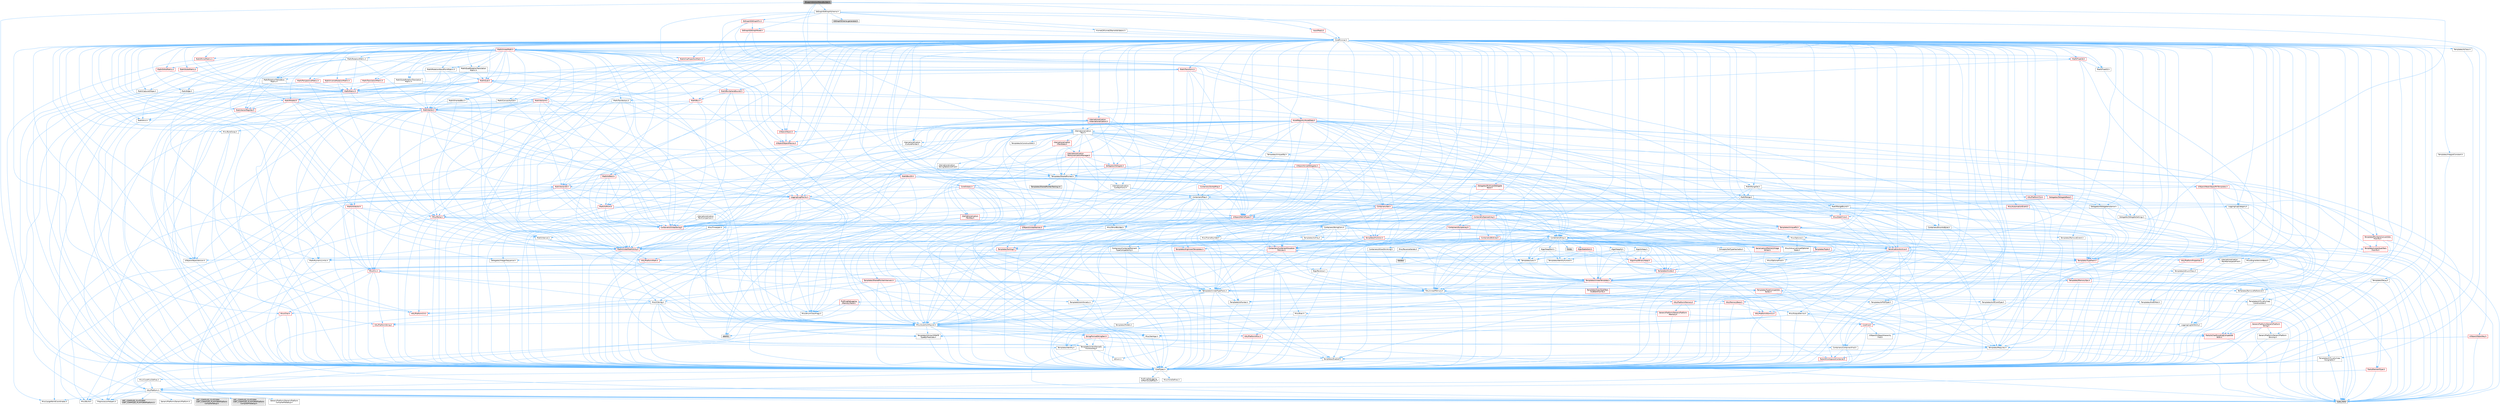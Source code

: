 digraph "BlueprintActionMenuBuilder.h"
{
 // INTERACTIVE_SVG=YES
 // LATEX_PDF_SIZE
  bgcolor="transparent";
  edge [fontname=Helvetica,fontsize=10,labelfontname=Helvetica,labelfontsize=10];
  node [fontname=Helvetica,fontsize=10,shape=box,height=0.2,width=0.4];
  Node1 [id="Node000001",label="BlueprintActionMenuBuilder.h",height=0.2,width=0.4,color="gray40", fillcolor="grey60", style="filled", fontcolor="black",tooltip=" "];
  Node1 -> Node2 [id="edge1_Node000001_Node000002",color="steelblue1",style="solid",tooltip=" "];
  Node2 [id="Node000002",label="Containers/Array.h",height=0.2,width=0.4,color="grey40", fillcolor="white", style="filled",URL="$df/dd0/Array_8h.html",tooltip=" "];
  Node2 -> Node3 [id="edge2_Node000002_Node000003",color="steelblue1",style="solid",tooltip=" "];
  Node3 [id="Node000003",label="CoreTypes.h",height=0.2,width=0.4,color="grey40", fillcolor="white", style="filled",URL="$dc/dec/CoreTypes_8h.html",tooltip=" "];
  Node3 -> Node4 [id="edge3_Node000003_Node000004",color="steelblue1",style="solid",tooltip=" "];
  Node4 [id="Node000004",label="HAL/Platform.h",height=0.2,width=0.4,color="grey40", fillcolor="white", style="filled",URL="$d9/dd0/Platform_8h.html",tooltip=" "];
  Node4 -> Node5 [id="edge4_Node000004_Node000005",color="steelblue1",style="solid",tooltip=" "];
  Node5 [id="Node000005",label="Misc/Build.h",height=0.2,width=0.4,color="grey40", fillcolor="white", style="filled",URL="$d3/dbb/Build_8h.html",tooltip=" "];
  Node4 -> Node6 [id="edge5_Node000004_Node000006",color="steelblue1",style="solid",tooltip=" "];
  Node6 [id="Node000006",label="Misc/LargeWorldCoordinates.h",height=0.2,width=0.4,color="grey40", fillcolor="white", style="filled",URL="$d2/dcb/LargeWorldCoordinates_8h.html",tooltip=" "];
  Node4 -> Node7 [id="edge6_Node000004_Node000007",color="steelblue1",style="solid",tooltip=" "];
  Node7 [id="Node000007",label="type_traits",height=0.2,width=0.4,color="grey60", fillcolor="#E0E0E0", style="filled",tooltip=" "];
  Node4 -> Node8 [id="edge7_Node000004_Node000008",color="steelblue1",style="solid",tooltip=" "];
  Node8 [id="Node000008",label="PreprocessorHelpers.h",height=0.2,width=0.4,color="grey40", fillcolor="white", style="filled",URL="$db/ddb/PreprocessorHelpers_8h.html",tooltip=" "];
  Node4 -> Node9 [id="edge8_Node000004_Node000009",color="steelblue1",style="solid",tooltip=" "];
  Node9 [id="Node000009",label="UBT_COMPILED_PLATFORM\l/UBT_COMPILED_PLATFORMPlatform\lCompilerPreSetup.h",height=0.2,width=0.4,color="grey60", fillcolor="#E0E0E0", style="filled",tooltip=" "];
  Node4 -> Node10 [id="edge9_Node000004_Node000010",color="steelblue1",style="solid",tooltip=" "];
  Node10 [id="Node000010",label="GenericPlatform/GenericPlatform\lCompilerPreSetup.h",height=0.2,width=0.4,color="grey40", fillcolor="white", style="filled",URL="$d9/dc8/GenericPlatformCompilerPreSetup_8h.html",tooltip=" "];
  Node4 -> Node11 [id="edge10_Node000004_Node000011",color="steelblue1",style="solid",tooltip=" "];
  Node11 [id="Node000011",label="GenericPlatform/GenericPlatform.h",height=0.2,width=0.4,color="grey40", fillcolor="white", style="filled",URL="$d6/d84/GenericPlatform_8h.html",tooltip=" "];
  Node4 -> Node12 [id="edge11_Node000004_Node000012",color="steelblue1",style="solid",tooltip=" "];
  Node12 [id="Node000012",label="UBT_COMPILED_PLATFORM\l/UBT_COMPILED_PLATFORMPlatform.h",height=0.2,width=0.4,color="grey60", fillcolor="#E0E0E0", style="filled",tooltip=" "];
  Node4 -> Node13 [id="edge12_Node000004_Node000013",color="steelblue1",style="solid",tooltip=" "];
  Node13 [id="Node000013",label="UBT_COMPILED_PLATFORM\l/UBT_COMPILED_PLATFORMPlatform\lCompilerSetup.h",height=0.2,width=0.4,color="grey60", fillcolor="#E0E0E0", style="filled",tooltip=" "];
  Node3 -> Node14 [id="edge13_Node000003_Node000014",color="steelblue1",style="solid",tooltip=" "];
  Node14 [id="Node000014",label="ProfilingDebugging\l/UMemoryDefines.h",height=0.2,width=0.4,color="grey40", fillcolor="white", style="filled",URL="$d2/da2/UMemoryDefines_8h.html",tooltip=" "];
  Node3 -> Node15 [id="edge14_Node000003_Node000015",color="steelblue1",style="solid",tooltip=" "];
  Node15 [id="Node000015",label="Misc/CoreMiscDefines.h",height=0.2,width=0.4,color="grey40", fillcolor="white", style="filled",URL="$da/d38/CoreMiscDefines_8h.html",tooltip=" "];
  Node15 -> Node4 [id="edge15_Node000015_Node000004",color="steelblue1",style="solid",tooltip=" "];
  Node15 -> Node8 [id="edge16_Node000015_Node000008",color="steelblue1",style="solid",tooltip=" "];
  Node3 -> Node16 [id="edge17_Node000003_Node000016",color="steelblue1",style="solid",tooltip=" "];
  Node16 [id="Node000016",label="Misc/CoreDefines.h",height=0.2,width=0.4,color="grey40", fillcolor="white", style="filled",URL="$d3/dd2/CoreDefines_8h.html",tooltip=" "];
  Node2 -> Node17 [id="edge18_Node000002_Node000017",color="steelblue1",style="solid",tooltip=" "];
  Node17 [id="Node000017",label="Misc/AssertionMacros.h",height=0.2,width=0.4,color="grey40", fillcolor="white", style="filled",URL="$d0/dfa/AssertionMacros_8h.html",tooltip=" "];
  Node17 -> Node3 [id="edge19_Node000017_Node000003",color="steelblue1",style="solid",tooltip=" "];
  Node17 -> Node4 [id="edge20_Node000017_Node000004",color="steelblue1",style="solid",tooltip=" "];
  Node17 -> Node18 [id="edge21_Node000017_Node000018",color="steelblue1",style="solid",tooltip=" "];
  Node18 [id="Node000018",label="HAL/PlatformMisc.h",height=0.2,width=0.4,color="red", fillcolor="#FFF0F0", style="filled",URL="$d0/df5/PlatformMisc_8h.html",tooltip=" "];
  Node18 -> Node3 [id="edge22_Node000018_Node000003",color="steelblue1",style="solid",tooltip=" "];
  Node17 -> Node8 [id="edge23_Node000017_Node000008",color="steelblue1",style="solid",tooltip=" "];
  Node17 -> Node54 [id="edge24_Node000017_Node000054",color="steelblue1",style="solid",tooltip=" "];
  Node54 [id="Node000054",label="Templates/EnableIf.h",height=0.2,width=0.4,color="grey40", fillcolor="white", style="filled",URL="$d7/d60/EnableIf_8h.html",tooltip=" "];
  Node54 -> Node3 [id="edge25_Node000054_Node000003",color="steelblue1",style="solid",tooltip=" "];
  Node17 -> Node55 [id="edge26_Node000017_Node000055",color="steelblue1",style="solid",tooltip=" "];
  Node55 [id="Node000055",label="Templates/IsArrayOrRefOf\lTypeByPredicate.h",height=0.2,width=0.4,color="grey40", fillcolor="white", style="filled",URL="$d6/da1/IsArrayOrRefOfTypeByPredicate_8h.html",tooltip=" "];
  Node55 -> Node3 [id="edge27_Node000055_Node000003",color="steelblue1",style="solid",tooltip=" "];
  Node17 -> Node56 [id="edge28_Node000017_Node000056",color="steelblue1",style="solid",tooltip=" "];
  Node56 [id="Node000056",label="Templates/IsValidVariadic\lFunctionArg.h",height=0.2,width=0.4,color="grey40", fillcolor="white", style="filled",URL="$d0/dc8/IsValidVariadicFunctionArg_8h.html",tooltip=" "];
  Node56 -> Node3 [id="edge29_Node000056_Node000003",color="steelblue1",style="solid",tooltip=" "];
  Node56 -> Node57 [id="edge30_Node000056_Node000057",color="steelblue1",style="solid",tooltip=" "];
  Node57 [id="Node000057",label="IsEnum.h",height=0.2,width=0.4,color="grey40", fillcolor="white", style="filled",URL="$d4/de5/IsEnum_8h.html",tooltip=" "];
  Node56 -> Node7 [id="edge31_Node000056_Node000007",color="steelblue1",style="solid",tooltip=" "];
  Node17 -> Node58 [id="edge32_Node000017_Node000058",color="steelblue1",style="solid",tooltip=" "];
  Node58 [id="Node000058",label="Traits/IsCharEncodingCompatible\lWith.h",height=0.2,width=0.4,color="red", fillcolor="#FFF0F0", style="filled",URL="$df/dd1/IsCharEncodingCompatibleWith_8h.html",tooltip=" "];
  Node58 -> Node7 [id="edge33_Node000058_Node000007",color="steelblue1",style="solid",tooltip=" "];
  Node17 -> Node60 [id="edge34_Node000017_Node000060",color="steelblue1",style="solid",tooltip=" "];
  Node60 [id="Node000060",label="Misc/VarArgs.h",height=0.2,width=0.4,color="grey40", fillcolor="white", style="filled",URL="$d5/d6f/VarArgs_8h.html",tooltip=" "];
  Node60 -> Node3 [id="edge35_Node000060_Node000003",color="steelblue1",style="solid",tooltip=" "];
  Node17 -> Node61 [id="edge36_Node000017_Node000061",color="steelblue1",style="solid",tooltip=" "];
  Node61 [id="Node000061",label="String/FormatStringSan.h",height=0.2,width=0.4,color="red", fillcolor="#FFF0F0", style="filled",URL="$d3/d8b/FormatStringSan_8h.html",tooltip=" "];
  Node61 -> Node7 [id="edge37_Node000061_Node000007",color="steelblue1",style="solid",tooltip=" "];
  Node61 -> Node3 [id="edge38_Node000061_Node000003",color="steelblue1",style="solid",tooltip=" "];
  Node61 -> Node62 [id="edge39_Node000061_Node000062",color="steelblue1",style="solid",tooltip=" "];
  Node62 [id="Node000062",label="Templates/Requires.h",height=0.2,width=0.4,color="grey40", fillcolor="white", style="filled",URL="$dc/d96/Requires_8h.html",tooltip=" "];
  Node62 -> Node54 [id="edge40_Node000062_Node000054",color="steelblue1",style="solid",tooltip=" "];
  Node62 -> Node7 [id="edge41_Node000062_Node000007",color="steelblue1",style="solid",tooltip=" "];
  Node61 -> Node63 [id="edge42_Node000061_Node000063",color="steelblue1",style="solid",tooltip=" "];
  Node63 [id="Node000063",label="Templates/Identity.h",height=0.2,width=0.4,color="grey40", fillcolor="white", style="filled",URL="$d0/dd5/Identity_8h.html",tooltip=" "];
  Node61 -> Node56 [id="edge43_Node000061_Node000056",color="steelblue1",style="solid",tooltip=" "];
  Node61 -> Node26 [id="edge44_Node000061_Node000026",color="steelblue1",style="solid",tooltip=" "];
  Node26 [id="Node000026",label="Containers/ContainersFwd.h",height=0.2,width=0.4,color="grey40", fillcolor="white", style="filled",URL="$d4/d0a/ContainersFwd_8h.html",tooltip=" "];
  Node26 -> Node4 [id="edge45_Node000026_Node000004",color="steelblue1",style="solid",tooltip=" "];
  Node26 -> Node3 [id="edge46_Node000026_Node000003",color="steelblue1",style="solid",tooltip=" "];
  Node26 -> Node23 [id="edge47_Node000026_Node000023",color="steelblue1",style="solid",tooltip=" "];
  Node23 [id="Node000023",label="Traits/IsContiguousContainer.h",height=0.2,width=0.4,color="red", fillcolor="#FFF0F0", style="filled",URL="$d5/d3c/IsContiguousContainer_8h.html",tooltip=" "];
  Node23 -> Node3 [id="edge48_Node000023_Node000003",color="steelblue1",style="solid",tooltip=" "];
  Node17 -> Node67 [id="edge49_Node000017_Node000067",color="steelblue1",style="solid",tooltip=" "];
  Node67 [id="Node000067",label="atomic",height=0.2,width=0.4,color="grey60", fillcolor="#E0E0E0", style="filled",tooltip=" "];
  Node2 -> Node68 [id="edge50_Node000002_Node000068",color="steelblue1",style="solid",tooltip=" "];
  Node68 [id="Node000068",label="Misc/IntrusiveUnsetOptional\lState.h",height=0.2,width=0.4,color="grey40", fillcolor="white", style="filled",URL="$d2/d0a/IntrusiveUnsetOptionalState_8h.html",tooltip=" "];
  Node68 -> Node69 [id="edge51_Node000068_Node000069",color="steelblue1",style="solid",tooltip=" "];
  Node69 [id="Node000069",label="Misc/OptionalFwd.h",height=0.2,width=0.4,color="grey40", fillcolor="white", style="filled",URL="$dc/d50/OptionalFwd_8h.html",tooltip=" "];
  Node2 -> Node70 [id="edge52_Node000002_Node000070",color="steelblue1",style="solid",tooltip=" "];
  Node70 [id="Node000070",label="Misc/ReverseIterate.h",height=0.2,width=0.4,color="grey40", fillcolor="white", style="filled",URL="$db/de3/ReverseIterate_8h.html",tooltip=" "];
  Node70 -> Node4 [id="edge53_Node000070_Node000004",color="steelblue1",style="solid",tooltip=" "];
  Node70 -> Node71 [id="edge54_Node000070_Node000071",color="steelblue1",style="solid",tooltip=" "];
  Node71 [id="Node000071",label="iterator",height=0.2,width=0.4,color="grey60", fillcolor="#E0E0E0", style="filled",tooltip=" "];
  Node2 -> Node72 [id="edge55_Node000002_Node000072",color="steelblue1",style="solid",tooltip=" "];
  Node72 [id="Node000072",label="HAL/UnrealMemory.h",height=0.2,width=0.4,color="grey40", fillcolor="white", style="filled",URL="$d9/d96/UnrealMemory_8h.html",tooltip=" "];
  Node72 -> Node3 [id="edge56_Node000072_Node000003",color="steelblue1",style="solid",tooltip=" "];
  Node72 -> Node73 [id="edge57_Node000072_Node000073",color="steelblue1",style="solid",tooltip=" "];
  Node73 [id="Node000073",label="GenericPlatform/GenericPlatform\lMemory.h",height=0.2,width=0.4,color="red", fillcolor="#FFF0F0", style="filled",URL="$dd/d22/GenericPlatformMemory_8h.html",tooltip=" "];
  Node73 -> Node25 [id="edge58_Node000073_Node000025",color="steelblue1",style="solid",tooltip=" "];
  Node25 [id="Node000025",label="CoreFwd.h",height=0.2,width=0.4,color="red", fillcolor="#FFF0F0", style="filled",URL="$d1/d1e/CoreFwd_8h.html",tooltip=" "];
  Node25 -> Node3 [id="edge59_Node000025_Node000003",color="steelblue1",style="solid",tooltip=" "];
  Node25 -> Node26 [id="edge60_Node000025_Node000026",color="steelblue1",style="solid",tooltip=" "];
  Node25 -> Node28 [id="edge61_Node000025_Node000028",color="steelblue1",style="solid",tooltip=" "];
  Node28 [id="Node000028",label="UObject/UObjectHierarchy\lFwd.h",height=0.2,width=0.4,color="grey40", fillcolor="white", style="filled",URL="$d3/d13/UObjectHierarchyFwd_8h.html",tooltip=" "];
  Node73 -> Node3 [id="edge62_Node000073_Node000003",color="steelblue1",style="solid",tooltip=" "];
  Node73 -> Node74 [id="edge63_Node000073_Node000074",color="steelblue1",style="solid",tooltip=" "];
  Node74 [id="Node000074",label="HAL/PlatformString.h",height=0.2,width=0.4,color="red", fillcolor="#FFF0F0", style="filled",URL="$db/db5/PlatformString_8h.html",tooltip=" "];
  Node74 -> Node3 [id="edge64_Node000074_Node000003",color="steelblue1",style="solid",tooltip=" "];
  Node72 -> Node76 [id="edge65_Node000072_Node000076",color="steelblue1",style="solid",tooltip=" "];
  Node76 [id="Node000076",label="HAL/MemoryBase.h",height=0.2,width=0.4,color="red", fillcolor="#FFF0F0", style="filled",URL="$d6/d9f/MemoryBase_8h.html",tooltip=" "];
  Node76 -> Node3 [id="edge66_Node000076_Node000003",color="steelblue1",style="solid",tooltip=" "];
  Node76 -> Node47 [id="edge67_Node000076_Node000047",color="steelblue1",style="solid",tooltip=" "];
  Node47 [id="Node000047",label="HAL/PlatformAtomics.h",height=0.2,width=0.4,color="red", fillcolor="#FFF0F0", style="filled",URL="$d3/d36/PlatformAtomics_8h.html",tooltip=" "];
  Node47 -> Node3 [id="edge68_Node000047_Node000003",color="steelblue1",style="solid",tooltip=" "];
  Node76 -> Node30 [id="edge69_Node000076_Node000030",color="steelblue1",style="solid",tooltip=" "];
  Node30 [id="Node000030",label="HAL/PlatformCrt.h",height=0.2,width=0.4,color="red", fillcolor="#FFF0F0", style="filled",URL="$d8/d75/PlatformCrt_8h.html",tooltip=" "];
  Node76 -> Node77 [id="edge70_Node000076_Node000077",color="steelblue1",style="solid",tooltip=" "];
  Node77 [id="Node000077",label="Misc/Exec.h",height=0.2,width=0.4,color="grey40", fillcolor="white", style="filled",URL="$de/ddb/Exec_8h.html",tooltip=" "];
  Node77 -> Node3 [id="edge71_Node000077_Node000003",color="steelblue1",style="solid",tooltip=" "];
  Node77 -> Node17 [id="edge72_Node000077_Node000017",color="steelblue1",style="solid",tooltip=" "];
  Node76 -> Node78 [id="edge73_Node000076_Node000078",color="steelblue1",style="solid",tooltip=" "];
  Node78 [id="Node000078",label="Misc/OutputDevice.h",height=0.2,width=0.4,color="grey40", fillcolor="white", style="filled",URL="$d7/d32/OutputDevice_8h.html",tooltip=" "];
  Node78 -> Node25 [id="edge74_Node000078_Node000025",color="steelblue1",style="solid",tooltip=" "];
  Node78 -> Node3 [id="edge75_Node000078_Node000003",color="steelblue1",style="solid",tooltip=" "];
  Node78 -> Node79 [id="edge76_Node000078_Node000079",color="steelblue1",style="solid",tooltip=" "];
  Node79 [id="Node000079",label="Logging/LogVerbosity.h",height=0.2,width=0.4,color="grey40", fillcolor="white", style="filled",URL="$d2/d8f/LogVerbosity_8h.html",tooltip=" "];
  Node79 -> Node3 [id="edge77_Node000079_Node000003",color="steelblue1",style="solid",tooltip=" "];
  Node78 -> Node60 [id="edge78_Node000078_Node000060",color="steelblue1",style="solid",tooltip=" "];
  Node78 -> Node55 [id="edge79_Node000078_Node000055",color="steelblue1",style="solid",tooltip=" "];
  Node78 -> Node56 [id="edge80_Node000078_Node000056",color="steelblue1",style="solid",tooltip=" "];
  Node78 -> Node58 [id="edge81_Node000078_Node000058",color="steelblue1",style="solid",tooltip=" "];
  Node72 -> Node89 [id="edge82_Node000072_Node000089",color="steelblue1",style="solid",tooltip=" "];
  Node89 [id="Node000089",label="HAL/PlatformMemory.h",height=0.2,width=0.4,color="red", fillcolor="#FFF0F0", style="filled",URL="$de/d68/PlatformMemory_8h.html",tooltip=" "];
  Node89 -> Node3 [id="edge83_Node000089_Node000003",color="steelblue1",style="solid",tooltip=" "];
  Node89 -> Node73 [id="edge84_Node000089_Node000073",color="steelblue1",style="solid",tooltip=" "];
  Node72 -> Node91 [id="edge85_Node000072_Node000091",color="steelblue1",style="solid",tooltip=" "];
  Node91 [id="Node000091",label="ProfilingDebugging\l/MemoryTrace.h",height=0.2,width=0.4,color="red", fillcolor="#FFF0F0", style="filled",URL="$da/dd7/MemoryTrace_8h.html",tooltip=" "];
  Node91 -> Node4 [id="edge86_Node000091_Node000004",color="steelblue1",style="solid",tooltip=" "];
  Node91 -> Node42 [id="edge87_Node000091_Node000042",color="steelblue1",style="solid",tooltip=" "];
  Node42 [id="Node000042",label="Misc/EnumClassFlags.h",height=0.2,width=0.4,color="grey40", fillcolor="white", style="filled",URL="$d8/de7/EnumClassFlags_8h.html",tooltip=" "];
  Node72 -> Node92 [id="edge88_Node000072_Node000092",color="steelblue1",style="solid",tooltip=" "];
  Node92 [id="Node000092",label="Templates/IsPointer.h",height=0.2,width=0.4,color="grey40", fillcolor="white", style="filled",URL="$d7/d05/IsPointer_8h.html",tooltip=" "];
  Node92 -> Node3 [id="edge89_Node000092_Node000003",color="steelblue1",style="solid",tooltip=" "];
  Node2 -> Node93 [id="edge90_Node000002_Node000093",color="steelblue1",style="solid",tooltip=" "];
  Node93 [id="Node000093",label="Templates/UnrealTypeTraits.h",height=0.2,width=0.4,color="grey40", fillcolor="white", style="filled",URL="$d2/d2d/UnrealTypeTraits_8h.html",tooltip=" "];
  Node93 -> Node3 [id="edge91_Node000093_Node000003",color="steelblue1",style="solid",tooltip=" "];
  Node93 -> Node92 [id="edge92_Node000093_Node000092",color="steelblue1",style="solid",tooltip=" "];
  Node93 -> Node17 [id="edge93_Node000093_Node000017",color="steelblue1",style="solid",tooltip=" "];
  Node93 -> Node85 [id="edge94_Node000093_Node000085",color="steelblue1",style="solid",tooltip=" "];
  Node85 [id="Node000085",label="Templates/AndOrNot.h",height=0.2,width=0.4,color="grey40", fillcolor="white", style="filled",URL="$db/d0a/AndOrNot_8h.html",tooltip=" "];
  Node85 -> Node3 [id="edge95_Node000085_Node000003",color="steelblue1",style="solid",tooltip=" "];
  Node93 -> Node54 [id="edge96_Node000093_Node000054",color="steelblue1",style="solid",tooltip=" "];
  Node93 -> Node94 [id="edge97_Node000093_Node000094",color="steelblue1",style="solid",tooltip=" "];
  Node94 [id="Node000094",label="Templates/IsArithmetic.h",height=0.2,width=0.4,color="grey40", fillcolor="white", style="filled",URL="$d2/d5d/IsArithmetic_8h.html",tooltip=" "];
  Node94 -> Node3 [id="edge98_Node000094_Node000003",color="steelblue1",style="solid",tooltip=" "];
  Node93 -> Node57 [id="edge99_Node000093_Node000057",color="steelblue1",style="solid",tooltip=" "];
  Node93 -> Node95 [id="edge100_Node000093_Node000095",color="steelblue1",style="solid",tooltip=" "];
  Node95 [id="Node000095",label="Templates/Models.h",height=0.2,width=0.4,color="grey40", fillcolor="white", style="filled",URL="$d3/d0c/Models_8h.html",tooltip=" "];
  Node95 -> Node63 [id="edge101_Node000095_Node000063",color="steelblue1",style="solid",tooltip=" "];
  Node93 -> Node96 [id="edge102_Node000093_Node000096",color="steelblue1",style="solid",tooltip=" "];
  Node96 [id="Node000096",label="Templates/IsPODType.h",height=0.2,width=0.4,color="grey40", fillcolor="white", style="filled",URL="$d7/db1/IsPODType_8h.html",tooltip=" "];
  Node96 -> Node3 [id="edge103_Node000096_Node000003",color="steelblue1",style="solid",tooltip=" "];
  Node93 -> Node97 [id="edge104_Node000093_Node000097",color="steelblue1",style="solid",tooltip=" "];
  Node97 [id="Node000097",label="Templates/IsUECoreType.h",height=0.2,width=0.4,color="grey40", fillcolor="white", style="filled",URL="$d1/db8/IsUECoreType_8h.html",tooltip=" "];
  Node97 -> Node3 [id="edge105_Node000097_Node000003",color="steelblue1",style="solid",tooltip=" "];
  Node97 -> Node7 [id="edge106_Node000097_Node000007",color="steelblue1",style="solid",tooltip=" "];
  Node93 -> Node86 [id="edge107_Node000093_Node000086",color="steelblue1",style="solid",tooltip=" "];
  Node86 [id="Node000086",label="Templates/IsTriviallyCopy\lConstructible.h",height=0.2,width=0.4,color="grey40", fillcolor="white", style="filled",URL="$d3/d78/IsTriviallyCopyConstructible_8h.html",tooltip=" "];
  Node86 -> Node3 [id="edge108_Node000086_Node000003",color="steelblue1",style="solid",tooltip=" "];
  Node86 -> Node7 [id="edge109_Node000086_Node000007",color="steelblue1",style="solid",tooltip=" "];
  Node2 -> Node98 [id="edge110_Node000002_Node000098",color="steelblue1",style="solid",tooltip=" "];
  Node98 [id="Node000098",label="Templates/UnrealTemplate.h",height=0.2,width=0.4,color="red", fillcolor="#FFF0F0", style="filled",URL="$d4/d24/UnrealTemplate_8h.html",tooltip=" "];
  Node98 -> Node3 [id="edge111_Node000098_Node000003",color="steelblue1",style="solid",tooltip=" "];
  Node98 -> Node92 [id="edge112_Node000098_Node000092",color="steelblue1",style="solid",tooltip=" "];
  Node98 -> Node72 [id="edge113_Node000098_Node000072",color="steelblue1",style="solid",tooltip=" "];
  Node98 -> Node99 [id="edge114_Node000098_Node000099",color="steelblue1",style="solid",tooltip=" "];
  Node99 [id="Node000099",label="Templates/CopyQualifiers\lAndRefsFromTo.h",height=0.2,width=0.4,color="red", fillcolor="#FFF0F0", style="filled",URL="$d3/db3/CopyQualifiersAndRefsFromTo_8h.html",tooltip=" "];
  Node98 -> Node93 [id="edge115_Node000098_Node000093",color="steelblue1",style="solid",tooltip=" "];
  Node98 -> Node101 [id="edge116_Node000098_Node000101",color="steelblue1",style="solid",tooltip=" "];
  Node101 [id="Node000101",label="Templates/RemoveReference.h",height=0.2,width=0.4,color="grey40", fillcolor="white", style="filled",URL="$da/dbe/RemoveReference_8h.html",tooltip=" "];
  Node101 -> Node3 [id="edge117_Node000101_Node000003",color="steelblue1",style="solid",tooltip=" "];
  Node98 -> Node62 [id="edge118_Node000098_Node000062",color="steelblue1",style="solid",tooltip=" "];
  Node98 -> Node102 [id="edge119_Node000098_Node000102",color="steelblue1",style="solid",tooltip=" "];
  Node102 [id="Node000102",label="Templates/TypeCompatible\lBytes.h",height=0.2,width=0.4,color="red", fillcolor="#FFF0F0", style="filled",URL="$df/d0a/TypeCompatibleBytes_8h.html",tooltip=" "];
  Node102 -> Node3 [id="edge120_Node000102_Node000003",color="steelblue1",style="solid",tooltip=" "];
  Node102 -> Node7 [id="edge121_Node000102_Node000007",color="steelblue1",style="solid",tooltip=" "];
  Node98 -> Node63 [id="edge122_Node000098_Node000063",color="steelblue1",style="solid",tooltip=" "];
  Node98 -> Node23 [id="edge123_Node000098_Node000023",color="steelblue1",style="solid",tooltip=" "];
  Node98 -> Node7 [id="edge124_Node000098_Node000007",color="steelblue1",style="solid",tooltip=" "];
  Node2 -> Node104 [id="edge125_Node000002_Node000104",color="steelblue1",style="solid",tooltip=" "];
  Node104 [id="Node000104",label="Containers/AllowShrinking.h",height=0.2,width=0.4,color="grey40", fillcolor="white", style="filled",URL="$d7/d1a/AllowShrinking_8h.html",tooltip=" "];
  Node104 -> Node3 [id="edge126_Node000104_Node000003",color="steelblue1",style="solid",tooltip=" "];
  Node2 -> Node105 [id="edge127_Node000002_Node000105",color="steelblue1",style="solid",tooltip=" "];
  Node105 [id="Node000105",label="Containers/ContainerAllocation\lPolicies.h",height=0.2,width=0.4,color="red", fillcolor="#FFF0F0", style="filled",URL="$d7/dff/ContainerAllocationPolicies_8h.html",tooltip=" "];
  Node105 -> Node3 [id="edge128_Node000105_Node000003",color="steelblue1",style="solid",tooltip=" "];
  Node105 -> Node105 [id="edge129_Node000105_Node000105",color="steelblue1",style="solid",tooltip=" "];
  Node105 -> Node107 [id="edge130_Node000105_Node000107",color="steelblue1",style="solid",tooltip=" "];
  Node107 [id="Node000107",label="HAL/PlatformMath.h",height=0.2,width=0.4,color="red", fillcolor="#FFF0F0", style="filled",URL="$dc/d53/PlatformMath_8h.html",tooltip=" "];
  Node107 -> Node3 [id="edge131_Node000107_Node000003",color="steelblue1",style="solid",tooltip=" "];
  Node105 -> Node72 [id="edge132_Node000105_Node000072",color="steelblue1",style="solid",tooltip=" "];
  Node105 -> Node40 [id="edge133_Node000105_Node000040",color="steelblue1",style="solid",tooltip=" "];
  Node40 [id="Node000040",label="Math/NumericLimits.h",height=0.2,width=0.4,color="grey40", fillcolor="white", style="filled",URL="$df/d1b/NumericLimits_8h.html",tooltip=" "];
  Node40 -> Node3 [id="edge134_Node000040_Node000003",color="steelblue1",style="solid",tooltip=" "];
  Node105 -> Node17 [id="edge135_Node000105_Node000017",color="steelblue1",style="solid",tooltip=" "];
  Node105 -> Node116 [id="edge136_Node000105_Node000116",color="steelblue1",style="solid",tooltip=" "];
  Node116 [id="Node000116",label="Templates/MemoryOps.h",height=0.2,width=0.4,color="red", fillcolor="#FFF0F0", style="filled",URL="$db/dea/MemoryOps_8h.html",tooltip=" "];
  Node116 -> Node3 [id="edge137_Node000116_Node000003",color="steelblue1",style="solid",tooltip=" "];
  Node116 -> Node72 [id="edge138_Node000116_Node000072",color="steelblue1",style="solid",tooltip=" "];
  Node116 -> Node87 [id="edge139_Node000116_Node000087",color="steelblue1",style="solid",tooltip=" "];
  Node87 [id="Node000087",label="Templates/IsTriviallyCopy\lAssignable.h",height=0.2,width=0.4,color="grey40", fillcolor="white", style="filled",URL="$d2/df2/IsTriviallyCopyAssignable_8h.html",tooltip=" "];
  Node87 -> Node3 [id="edge140_Node000087_Node000003",color="steelblue1",style="solid",tooltip=" "];
  Node87 -> Node7 [id="edge141_Node000087_Node000007",color="steelblue1",style="solid",tooltip=" "];
  Node116 -> Node86 [id="edge142_Node000116_Node000086",color="steelblue1",style="solid",tooltip=" "];
  Node116 -> Node62 [id="edge143_Node000116_Node000062",color="steelblue1",style="solid",tooltip=" "];
  Node116 -> Node93 [id="edge144_Node000116_Node000093",color="steelblue1",style="solid",tooltip=" "];
  Node116 -> Node7 [id="edge145_Node000116_Node000007",color="steelblue1",style="solid",tooltip=" "];
  Node105 -> Node102 [id="edge146_Node000105_Node000102",color="steelblue1",style="solid",tooltip=" "];
  Node105 -> Node7 [id="edge147_Node000105_Node000007",color="steelblue1",style="solid",tooltip=" "];
  Node2 -> Node117 [id="edge148_Node000002_Node000117",color="steelblue1",style="solid",tooltip=" "];
  Node117 [id="Node000117",label="Containers/ContainerElement\lTypeCompatibility.h",height=0.2,width=0.4,color="grey40", fillcolor="white", style="filled",URL="$df/ddf/ContainerElementTypeCompatibility_8h.html",tooltip=" "];
  Node117 -> Node3 [id="edge149_Node000117_Node000003",color="steelblue1",style="solid",tooltip=" "];
  Node117 -> Node93 [id="edge150_Node000117_Node000093",color="steelblue1",style="solid",tooltip=" "];
  Node2 -> Node118 [id="edge151_Node000002_Node000118",color="steelblue1",style="solid",tooltip=" "];
  Node118 [id="Node000118",label="Serialization/Archive.h",height=0.2,width=0.4,color="red", fillcolor="#FFF0F0", style="filled",URL="$d7/d3b/Archive_8h.html",tooltip=" "];
  Node118 -> Node25 [id="edge152_Node000118_Node000025",color="steelblue1",style="solid",tooltip=" "];
  Node118 -> Node3 [id="edge153_Node000118_Node000003",color="steelblue1",style="solid",tooltip=" "];
  Node118 -> Node119 [id="edge154_Node000118_Node000119",color="steelblue1",style="solid",tooltip=" "];
  Node119 [id="Node000119",label="HAL/PlatformProperties.h",height=0.2,width=0.4,color="red", fillcolor="#FFF0F0", style="filled",URL="$d9/db0/PlatformProperties_8h.html",tooltip=" "];
  Node119 -> Node3 [id="edge155_Node000119_Node000003",color="steelblue1",style="solid",tooltip=" "];
  Node118 -> Node122 [id="edge156_Node000118_Node000122",color="steelblue1",style="solid",tooltip=" "];
  Node122 [id="Node000122",label="Internationalization\l/TextNamespaceFwd.h",height=0.2,width=0.4,color="grey40", fillcolor="white", style="filled",URL="$d8/d97/TextNamespaceFwd_8h.html",tooltip=" "];
  Node122 -> Node3 [id="edge157_Node000122_Node000003",color="steelblue1",style="solid",tooltip=" "];
  Node118 -> Node17 [id="edge158_Node000118_Node000017",color="steelblue1",style="solid",tooltip=" "];
  Node118 -> Node5 [id="edge159_Node000118_Node000005",color="steelblue1",style="solid",tooltip=" "];
  Node118 -> Node123 [id="edge160_Node000118_Node000123",color="steelblue1",style="solid",tooltip=" "];
  Node123 [id="Node000123",label="Misc/EngineVersionBase.h",height=0.2,width=0.4,color="grey40", fillcolor="white", style="filled",URL="$d5/d2b/EngineVersionBase_8h.html",tooltip=" "];
  Node123 -> Node3 [id="edge161_Node000123_Node000003",color="steelblue1",style="solid",tooltip=" "];
  Node118 -> Node60 [id="edge162_Node000118_Node000060",color="steelblue1",style="solid",tooltip=" "];
  Node118 -> Node54 [id="edge163_Node000118_Node000054",color="steelblue1",style="solid",tooltip=" "];
  Node118 -> Node55 [id="edge164_Node000118_Node000055",color="steelblue1",style="solid",tooltip=" "];
  Node118 -> Node126 [id="edge165_Node000118_Node000126",color="steelblue1",style="solid",tooltip=" "];
  Node126 [id="Node000126",label="Templates/IsEnumClass.h",height=0.2,width=0.4,color="grey40", fillcolor="white", style="filled",URL="$d7/d15/IsEnumClass_8h.html",tooltip=" "];
  Node126 -> Node3 [id="edge166_Node000126_Node000003",color="steelblue1",style="solid",tooltip=" "];
  Node126 -> Node85 [id="edge167_Node000126_Node000085",color="steelblue1",style="solid",tooltip=" "];
  Node118 -> Node56 [id="edge168_Node000118_Node000056",color="steelblue1",style="solid",tooltip=" "];
  Node118 -> Node98 [id="edge169_Node000118_Node000098",color="steelblue1",style="solid",tooltip=" "];
  Node118 -> Node58 [id="edge170_Node000118_Node000058",color="steelblue1",style="solid",tooltip=" "];
  Node118 -> Node127 [id="edge171_Node000118_Node000127",color="steelblue1",style="solid",tooltip=" "];
  Node127 [id="Node000127",label="UObject/ObjectVersion.h",height=0.2,width=0.4,color="grey40", fillcolor="white", style="filled",URL="$da/d63/ObjectVersion_8h.html",tooltip=" "];
  Node127 -> Node3 [id="edge172_Node000127_Node000003",color="steelblue1",style="solid",tooltip=" "];
  Node2 -> Node128 [id="edge173_Node000002_Node000128",color="steelblue1",style="solid",tooltip=" "];
  Node128 [id="Node000128",label="Serialization/MemoryImage\lWriter.h",height=0.2,width=0.4,color="red", fillcolor="#FFF0F0", style="filled",URL="$d0/d08/MemoryImageWriter_8h.html",tooltip=" "];
  Node128 -> Node3 [id="edge174_Node000128_Node000003",color="steelblue1",style="solid",tooltip=" "];
  Node2 -> Node142 [id="edge175_Node000002_Node000142",color="steelblue1",style="solid",tooltip=" "];
  Node142 [id="Node000142",label="Algo/Heapify.h",height=0.2,width=0.4,color="grey40", fillcolor="white", style="filled",URL="$d0/d2a/Heapify_8h.html",tooltip=" "];
  Node142 -> Node143 [id="edge176_Node000142_Node000143",color="steelblue1",style="solid",tooltip=" "];
  Node143 [id="Node000143",label="Algo/Impl/BinaryHeap.h",height=0.2,width=0.4,color="red", fillcolor="#FFF0F0", style="filled",URL="$d7/da3/Algo_2Impl_2BinaryHeap_8h.html",tooltip=" "];
  Node143 -> Node144 [id="edge177_Node000143_Node000144",color="steelblue1",style="solid",tooltip=" "];
  Node144 [id="Node000144",label="Templates/Invoke.h",height=0.2,width=0.4,color="red", fillcolor="#FFF0F0", style="filled",URL="$d7/deb/Invoke_8h.html",tooltip=" "];
  Node144 -> Node3 [id="edge178_Node000144_Node000003",color="steelblue1",style="solid",tooltip=" "];
  Node144 -> Node98 [id="edge179_Node000144_Node000098",color="steelblue1",style="solid",tooltip=" "];
  Node144 -> Node7 [id="edge180_Node000144_Node000007",color="steelblue1",style="solid",tooltip=" "];
  Node143 -> Node7 [id="edge181_Node000143_Node000007",color="steelblue1",style="solid",tooltip=" "];
  Node142 -> Node148 [id="edge182_Node000142_Node000148",color="steelblue1",style="solid",tooltip=" "];
  Node148 [id="Node000148",label="Templates/IdentityFunctor.h",height=0.2,width=0.4,color="grey40", fillcolor="white", style="filled",URL="$d7/d2e/IdentityFunctor_8h.html",tooltip=" "];
  Node148 -> Node4 [id="edge183_Node000148_Node000004",color="steelblue1",style="solid",tooltip=" "];
  Node142 -> Node144 [id="edge184_Node000142_Node000144",color="steelblue1",style="solid",tooltip=" "];
  Node142 -> Node149 [id="edge185_Node000142_Node000149",color="steelblue1",style="solid",tooltip=" "];
  Node149 [id="Node000149",label="Templates/Less.h",height=0.2,width=0.4,color="grey40", fillcolor="white", style="filled",URL="$de/dc8/Less_8h.html",tooltip=" "];
  Node149 -> Node3 [id="edge186_Node000149_Node000003",color="steelblue1",style="solid",tooltip=" "];
  Node149 -> Node98 [id="edge187_Node000149_Node000098",color="steelblue1",style="solid",tooltip=" "];
  Node142 -> Node98 [id="edge188_Node000142_Node000098",color="steelblue1",style="solid",tooltip=" "];
  Node2 -> Node150 [id="edge189_Node000002_Node000150",color="steelblue1",style="solid",tooltip=" "];
  Node150 [id="Node000150",label="Algo/HeapSort.h",height=0.2,width=0.4,color="grey40", fillcolor="white", style="filled",URL="$d3/d92/HeapSort_8h.html",tooltip=" "];
  Node150 -> Node143 [id="edge190_Node000150_Node000143",color="steelblue1",style="solid",tooltip=" "];
  Node150 -> Node148 [id="edge191_Node000150_Node000148",color="steelblue1",style="solid",tooltip=" "];
  Node150 -> Node149 [id="edge192_Node000150_Node000149",color="steelblue1",style="solid",tooltip=" "];
  Node150 -> Node98 [id="edge193_Node000150_Node000098",color="steelblue1",style="solid",tooltip=" "];
  Node2 -> Node151 [id="edge194_Node000002_Node000151",color="steelblue1",style="solid",tooltip=" "];
  Node151 [id="Node000151",label="Algo/IsHeap.h",height=0.2,width=0.4,color="grey40", fillcolor="white", style="filled",URL="$de/d32/IsHeap_8h.html",tooltip=" "];
  Node151 -> Node143 [id="edge195_Node000151_Node000143",color="steelblue1",style="solid",tooltip=" "];
  Node151 -> Node148 [id="edge196_Node000151_Node000148",color="steelblue1",style="solid",tooltip=" "];
  Node151 -> Node144 [id="edge197_Node000151_Node000144",color="steelblue1",style="solid",tooltip=" "];
  Node151 -> Node149 [id="edge198_Node000151_Node000149",color="steelblue1",style="solid",tooltip=" "];
  Node151 -> Node98 [id="edge199_Node000151_Node000098",color="steelblue1",style="solid",tooltip=" "];
  Node2 -> Node143 [id="edge200_Node000002_Node000143",color="steelblue1",style="solid",tooltip=" "];
  Node2 -> Node152 [id="edge201_Node000002_Node000152",color="steelblue1",style="solid",tooltip=" "];
  Node152 [id="Node000152",label="Algo/StableSort.h",height=0.2,width=0.4,color="red", fillcolor="#FFF0F0", style="filled",URL="$d7/d3c/StableSort_8h.html",tooltip=" "];
  Node152 -> Node148 [id="edge202_Node000152_Node000148",color="steelblue1",style="solid",tooltip=" "];
  Node152 -> Node144 [id="edge203_Node000152_Node000144",color="steelblue1",style="solid",tooltip=" "];
  Node152 -> Node149 [id="edge204_Node000152_Node000149",color="steelblue1",style="solid",tooltip=" "];
  Node152 -> Node98 [id="edge205_Node000152_Node000098",color="steelblue1",style="solid",tooltip=" "];
  Node2 -> Node155 [id="edge206_Node000002_Node000155",color="steelblue1",style="solid",tooltip=" "];
  Node155 [id="Node000155",label="Concepts/GetTypeHashable.h",height=0.2,width=0.4,color="grey40", fillcolor="white", style="filled",URL="$d3/da2/GetTypeHashable_8h.html",tooltip=" "];
  Node155 -> Node3 [id="edge207_Node000155_Node000003",color="steelblue1",style="solid",tooltip=" "];
  Node155 -> Node133 [id="edge208_Node000155_Node000133",color="steelblue1",style="solid",tooltip=" "];
  Node133 [id="Node000133",label="Templates/TypeHash.h",height=0.2,width=0.4,color="red", fillcolor="#FFF0F0", style="filled",URL="$d1/d62/TypeHash_8h.html",tooltip=" "];
  Node133 -> Node3 [id="edge209_Node000133_Node000003",color="steelblue1",style="solid",tooltip=" "];
  Node133 -> Node62 [id="edge210_Node000133_Node000062",color="steelblue1",style="solid",tooltip=" "];
  Node133 -> Node134 [id="edge211_Node000133_Node000134",color="steelblue1",style="solid",tooltip=" "];
  Node134 [id="Node000134",label="Misc/Crc.h",height=0.2,width=0.4,color="red", fillcolor="#FFF0F0", style="filled",URL="$d4/dd2/Crc_8h.html",tooltip=" "];
  Node134 -> Node3 [id="edge212_Node000134_Node000003",color="steelblue1",style="solid",tooltip=" "];
  Node134 -> Node74 [id="edge213_Node000134_Node000074",color="steelblue1",style="solid",tooltip=" "];
  Node134 -> Node17 [id="edge214_Node000134_Node000017",color="steelblue1",style="solid",tooltip=" "];
  Node134 -> Node135 [id="edge215_Node000134_Node000135",color="steelblue1",style="solid",tooltip=" "];
  Node135 [id="Node000135",label="Misc/CString.h",height=0.2,width=0.4,color="grey40", fillcolor="white", style="filled",URL="$d2/d49/CString_8h.html",tooltip=" "];
  Node135 -> Node3 [id="edge216_Node000135_Node000003",color="steelblue1",style="solid",tooltip=" "];
  Node135 -> Node30 [id="edge217_Node000135_Node000030",color="steelblue1",style="solid",tooltip=" "];
  Node135 -> Node74 [id="edge218_Node000135_Node000074",color="steelblue1",style="solid",tooltip=" "];
  Node135 -> Node17 [id="edge219_Node000135_Node000017",color="steelblue1",style="solid",tooltip=" "];
  Node135 -> Node136 [id="edge220_Node000135_Node000136",color="steelblue1",style="solid",tooltip=" "];
  Node136 [id="Node000136",label="Misc/Char.h",height=0.2,width=0.4,color="red", fillcolor="#FFF0F0", style="filled",URL="$d0/d58/Char_8h.html",tooltip=" "];
  Node136 -> Node3 [id="edge221_Node000136_Node000003",color="steelblue1",style="solid",tooltip=" "];
  Node136 -> Node7 [id="edge222_Node000136_Node000007",color="steelblue1",style="solid",tooltip=" "];
  Node135 -> Node60 [id="edge223_Node000135_Node000060",color="steelblue1",style="solid",tooltip=" "];
  Node135 -> Node55 [id="edge224_Node000135_Node000055",color="steelblue1",style="solid",tooltip=" "];
  Node135 -> Node56 [id="edge225_Node000135_Node000056",color="steelblue1",style="solid",tooltip=" "];
  Node135 -> Node58 [id="edge226_Node000135_Node000058",color="steelblue1",style="solid",tooltip=" "];
  Node134 -> Node136 [id="edge227_Node000134_Node000136",color="steelblue1",style="solid",tooltip=" "];
  Node134 -> Node93 [id="edge228_Node000134_Node000093",color="steelblue1",style="solid",tooltip=" "];
  Node133 -> Node7 [id="edge229_Node000133_Node000007",color="steelblue1",style="solid",tooltip=" "];
  Node2 -> Node148 [id="edge230_Node000002_Node000148",color="steelblue1",style="solid",tooltip=" "];
  Node2 -> Node144 [id="edge231_Node000002_Node000144",color="steelblue1",style="solid",tooltip=" "];
  Node2 -> Node149 [id="edge232_Node000002_Node000149",color="steelblue1",style="solid",tooltip=" "];
  Node2 -> Node156 [id="edge233_Node000002_Node000156",color="steelblue1",style="solid",tooltip=" "];
  Node156 [id="Node000156",label="Templates/LosesQualifiers\lFromTo.h",height=0.2,width=0.4,color="red", fillcolor="#FFF0F0", style="filled",URL="$d2/db3/LosesQualifiersFromTo_8h.html",tooltip=" "];
  Node156 -> Node7 [id="edge234_Node000156_Node000007",color="steelblue1",style="solid",tooltip=" "];
  Node2 -> Node62 [id="edge235_Node000002_Node000062",color="steelblue1",style="solid",tooltip=" "];
  Node2 -> Node157 [id="edge236_Node000002_Node000157",color="steelblue1",style="solid",tooltip=" "];
  Node157 [id="Node000157",label="Templates/Sorting.h",height=0.2,width=0.4,color="red", fillcolor="#FFF0F0", style="filled",URL="$d3/d9e/Sorting_8h.html",tooltip=" "];
  Node157 -> Node3 [id="edge237_Node000157_Node000003",color="steelblue1",style="solid",tooltip=" "];
  Node157 -> Node107 [id="edge238_Node000157_Node000107",color="steelblue1",style="solid",tooltip=" "];
  Node157 -> Node149 [id="edge239_Node000157_Node000149",color="steelblue1",style="solid",tooltip=" "];
  Node2 -> Node161 [id="edge240_Node000002_Node000161",color="steelblue1",style="solid",tooltip=" "];
  Node161 [id="Node000161",label="Templates/AlignmentTemplates.h",height=0.2,width=0.4,color="red", fillcolor="#FFF0F0", style="filled",URL="$dd/d32/AlignmentTemplates_8h.html",tooltip=" "];
  Node161 -> Node3 [id="edge241_Node000161_Node000003",color="steelblue1",style="solid",tooltip=" "];
  Node161 -> Node92 [id="edge242_Node000161_Node000092",color="steelblue1",style="solid",tooltip=" "];
  Node2 -> Node21 [id="edge243_Node000002_Node000021",color="steelblue1",style="solid",tooltip=" "];
  Node21 [id="Node000021",label="Traits/ElementType.h",height=0.2,width=0.4,color="red", fillcolor="#FFF0F0", style="filled",URL="$d5/d4f/ElementType_8h.html",tooltip=" "];
  Node21 -> Node4 [id="edge244_Node000021_Node000004",color="steelblue1",style="solid",tooltip=" "];
  Node21 -> Node7 [id="edge245_Node000021_Node000007",color="steelblue1",style="solid",tooltip=" "];
  Node2 -> Node113 [id="edge246_Node000002_Node000113",color="steelblue1",style="solid",tooltip=" "];
  Node113 [id="Node000113",label="limits",height=0.2,width=0.4,color="grey60", fillcolor="#E0E0E0", style="filled",tooltip=" "];
  Node2 -> Node7 [id="edge247_Node000002_Node000007",color="steelblue1",style="solid",tooltip=" "];
  Node1 -> Node162 [id="edge248_Node000001_Node000162",color="steelblue1",style="solid",tooltip=" "];
  Node162 [id="Node000162",label="CoreMinimal.h",height=0.2,width=0.4,color="grey40", fillcolor="white", style="filled",URL="$d7/d67/CoreMinimal_8h.html",tooltip=" "];
  Node162 -> Node3 [id="edge249_Node000162_Node000003",color="steelblue1",style="solid",tooltip=" "];
  Node162 -> Node25 [id="edge250_Node000162_Node000025",color="steelblue1",style="solid",tooltip=" "];
  Node162 -> Node28 [id="edge251_Node000162_Node000028",color="steelblue1",style="solid",tooltip=" "];
  Node162 -> Node26 [id="edge252_Node000162_Node000026",color="steelblue1",style="solid",tooltip=" "];
  Node162 -> Node60 [id="edge253_Node000162_Node000060",color="steelblue1",style="solid",tooltip=" "];
  Node162 -> Node79 [id="edge254_Node000162_Node000079",color="steelblue1",style="solid",tooltip=" "];
  Node162 -> Node78 [id="edge255_Node000162_Node000078",color="steelblue1",style="solid",tooltip=" "];
  Node162 -> Node30 [id="edge256_Node000162_Node000030",color="steelblue1",style="solid",tooltip=" "];
  Node162 -> Node18 [id="edge257_Node000162_Node000018",color="steelblue1",style="solid",tooltip=" "];
  Node162 -> Node17 [id="edge258_Node000162_Node000017",color="steelblue1",style="solid",tooltip=" "];
  Node162 -> Node92 [id="edge259_Node000162_Node000092",color="steelblue1",style="solid",tooltip=" "];
  Node162 -> Node89 [id="edge260_Node000162_Node000089",color="steelblue1",style="solid",tooltip=" "];
  Node162 -> Node47 [id="edge261_Node000162_Node000047",color="steelblue1",style="solid",tooltip=" "];
  Node162 -> Node77 [id="edge262_Node000162_Node000077",color="steelblue1",style="solid",tooltip=" "];
  Node162 -> Node76 [id="edge263_Node000162_Node000076",color="steelblue1",style="solid",tooltip=" "];
  Node162 -> Node72 [id="edge264_Node000162_Node000072",color="steelblue1",style="solid",tooltip=" "];
  Node162 -> Node94 [id="edge265_Node000162_Node000094",color="steelblue1",style="solid",tooltip=" "];
  Node162 -> Node85 [id="edge266_Node000162_Node000085",color="steelblue1",style="solid",tooltip=" "];
  Node162 -> Node96 [id="edge267_Node000162_Node000096",color="steelblue1",style="solid",tooltip=" "];
  Node162 -> Node97 [id="edge268_Node000162_Node000097",color="steelblue1",style="solid",tooltip=" "];
  Node162 -> Node86 [id="edge269_Node000162_Node000086",color="steelblue1",style="solid",tooltip=" "];
  Node162 -> Node93 [id="edge270_Node000162_Node000093",color="steelblue1",style="solid",tooltip=" "];
  Node162 -> Node54 [id="edge271_Node000162_Node000054",color="steelblue1",style="solid",tooltip=" "];
  Node162 -> Node101 [id="edge272_Node000162_Node000101",color="steelblue1",style="solid",tooltip=" "];
  Node162 -> Node163 [id="edge273_Node000162_Node000163",color="steelblue1",style="solid",tooltip=" "];
  Node163 [id="Node000163",label="Templates/IntegralConstant.h",height=0.2,width=0.4,color="grey40", fillcolor="white", style="filled",URL="$db/d1b/IntegralConstant_8h.html",tooltip=" "];
  Node163 -> Node3 [id="edge274_Node000163_Node000003",color="steelblue1",style="solid",tooltip=" "];
  Node162 -> Node164 [id="edge275_Node000162_Node000164",color="steelblue1",style="solid",tooltip=" "];
  Node164 [id="Node000164",label="Templates/IsClass.h",height=0.2,width=0.4,color="grey40", fillcolor="white", style="filled",URL="$db/dcb/IsClass_8h.html",tooltip=" "];
  Node164 -> Node3 [id="edge276_Node000164_Node000003",color="steelblue1",style="solid",tooltip=" "];
  Node162 -> Node102 [id="edge277_Node000162_Node000102",color="steelblue1",style="solid",tooltip=" "];
  Node162 -> Node23 [id="edge278_Node000162_Node000023",color="steelblue1",style="solid",tooltip=" "];
  Node162 -> Node98 [id="edge279_Node000162_Node000098",color="steelblue1",style="solid",tooltip=" "];
  Node162 -> Node40 [id="edge280_Node000162_Node000040",color="steelblue1",style="solid",tooltip=" "];
  Node162 -> Node107 [id="edge281_Node000162_Node000107",color="steelblue1",style="solid",tooltip=" "];
  Node162 -> Node87 [id="edge282_Node000162_Node000087",color="steelblue1",style="solid",tooltip=" "];
  Node162 -> Node116 [id="edge283_Node000162_Node000116",color="steelblue1",style="solid",tooltip=" "];
  Node162 -> Node105 [id="edge284_Node000162_Node000105",color="steelblue1",style="solid",tooltip=" "];
  Node162 -> Node126 [id="edge285_Node000162_Node000126",color="steelblue1",style="solid",tooltip=" "];
  Node162 -> Node119 [id="edge286_Node000162_Node000119",color="steelblue1",style="solid",tooltip=" "];
  Node162 -> Node123 [id="edge287_Node000162_Node000123",color="steelblue1",style="solid",tooltip=" "];
  Node162 -> Node122 [id="edge288_Node000162_Node000122",color="steelblue1",style="solid",tooltip=" "];
  Node162 -> Node118 [id="edge289_Node000162_Node000118",color="steelblue1",style="solid",tooltip=" "];
  Node162 -> Node149 [id="edge290_Node000162_Node000149",color="steelblue1",style="solid",tooltip=" "];
  Node162 -> Node157 [id="edge291_Node000162_Node000157",color="steelblue1",style="solid",tooltip=" "];
  Node162 -> Node136 [id="edge292_Node000162_Node000136",color="steelblue1",style="solid",tooltip=" "];
  Node162 -> Node165 [id="edge293_Node000162_Node000165",color="steelblue1",style="solid",tooltip=" "];
  Node165 [id="Node000165",label="GenericPlatform/GenericPlatform\lStricmp.h",height=0.2,width=0.4,color="grey40", fillcolor="white", style="filled",URL="$d2/d86/GenericPlatformStricmp_8h.html",tooltip=" "];
  Node165 -> Node3 [id="edge294_Node000165_Node000003",color="steelblue1",style="solid",tooltip=" "];
  Node162 -> Node166 [id="edge295_Node000162_Node000166",color="steelblue1",style="solid",tooltip=" "];
  Node166 [id="Node000166",label="GenericPlatform/GenericPlatform\lString.h",height=0.2,width=0.4,color="red", fillcolor="#FFF0F0", style="filled",URL="$dd/d20/GenericPlatformString_8h.html",tooltip=" "];
  Node166 -> Node3 [id="edge296_Node000166_Node000003",color="steelblue1",style="solid",tooltip=" "];
  Node166 -> Node165 [id="edge297_Node000166_Node000165",color="steelblue1",style="solid",tooltip=" "];
  Node166 -> Node54 [id="edge298_Node000166_Node000054",color="steelblue1",style="solid",tooltip=" "];
  Node166 -> Node58 [id="edge299_Node000166_Node000058",color="steelblue1",style="solid",tooltip=" "];
  Node166 -> Node7 [id="edge300_Node000166_Node000007",color="steelblue1",style="solid",tooltip=" "];
  Node162 -> Node74 [id="edge301_Node000162_Node000074",color="steelblue1",style="solid",tooltip=" "];
  Node162 -> Node135 [id="edge302_Node000162_Node000135",color="steelblue1",style="solid",tooltip=" "];
  Node162 -> Node134 [id="edge303_Node000162_Node000134",color="steelblue1",style="solid",tooltip=" "];
  Node162 -> Node160 [id="edge304_Node000162_Node000160",color="steelblue1",style="solid",tooltip=" "];
  Node160 [id="Node000160",label="Math/UnrealMathUtility.h",height=0.2,width=0.4,color="red", fillcolor="#FFF0F0", style="filled",URL="$db/db8/UnrealMathUtility_8h.html",tooltip=" "];
  Node160 -> Node3 [id="edge305_Node000160_Node000003",color="steelblue1",style="solid",tooltip=" "];
  Node160 -> Node17 [id="edge306_Node000160_Node000017",color="steelblue1",style="solid",tooltip=" "];
  Node160 -> Node107 [id="edge307_Node000160_Node000107",color="steelblue1",style="solid",tooltip=" "];
  Node160 -> Node63 [id="edge308_Node000160_Node000063",color="steelblue1",style="solid",tooltip=" "];
  Node160 -> Node62 [id="edge309_Node000160_Node000062",color="steelblue1",style="solid",tooltip=" "];
  Node162 -> Node169 [id="edge310_Node000162_Node000169",color="steelblue1",style="solid",tooltip=" "];
  Node169 [id="Node000169",label="Containers/UnrealString.h",height=0.2,width=0.4,color="red", fillcolor="#FFF0F0", style="filled",URL="$d5/dba/UnrealString_8h.html",tooltip=" "];
  Node162 -> Node2 [id="edge311_Node000162_Node000002",color="steelblue1",style="solid",tooltip=" "];
  Node162 -> Node173 [id="edge312_Node000162_Node000173",color="steelblue1",style="solid",tooltip=" "];
  Node173 [id="Node000173",label="Misc/FrameNumber.h",height=0.2,width=0.4,color="grey40", fillcolor="white", style="filled",URL="$dd/dbd/FrameNumber_8h.html",tooltip=" "];
  Node173 -> Node3 [id="edge313_Node000173_Node000003",color="steelblue1",style="solid",tooltip=" "];
  Node173 -> Node40 [id="edge314_Node000173_Node000040",color="steelblue1",style="solid",tooltip=" "];
  Node173 -> Node160 [id="edge315_Node000173_Node000160",color="steelblue1",style="solid",tooltip=" "];
  Node173 -> Node54 [id="edge316_Node000173_Node000054",color="steelblue1",style="solid",tooltip=" "];
  Node173 -> Node93 [id="edge317_Node000173_Node000093",color="steelblue1",style="solid",tooltip=" "];
  Node162 -> Node174 [id="edge318_Node000162_Node000174",color="steelblue1",style="solid",tooltip=" "];
  Node174 [id="Node000174",label="Misc/Timespan.h",height=0.2,width=0.4,color="grey40", fillcolor="white", style="filled",URL="$da/dd9/Timespan_8h.html",tooltip=" "];
  Node174 -> Node3 [id="edge319_Node000174_Node000003",color="steelblue1",style="solid",tooltip=" "];
  Node174 -> Node175 [id="edge320_Node000174_Node000175",color="steelblue1",style="solid",tooltip=" "];
  Node175 [id="Node000175",label="Math/Interval.h",height=0.2,width=0.4,color="grey40", fillcolor="white", style="filled",URL="$d1/d55/Interval_8h.html",tooltip=" "];
  Node175 -> Node3 [id="edge321_Node000175_Node000003",color="steelblue1",style="solid",tooltip=" "];
  Node175 -> Node94 [id="edge322_Node000175_Node000094",color="steelblue1",style="solid",tooltip=" "];
  Node175 -> Node93 [id="edge323_Node000175_Node000093",color="steelblue1",style="solid",tooltip=" "];
  Node175 -> Node40 [id="edge324_Node000175_Node000040",color="steelblue1",style="solid",tooltip=" "];
  Node175 -> Node160 [id="edge325_Node000175_Node000160",color="steelblue1",style="solid",tooltip=" "];
  Node174 -> Node160 [id="edge326_Node000174_Node000160",color="steelblue1",style="solid",tooltip=" "];
  Node174 -> Node17 [id="edge327_Node000174_Node000017",color="steelblue1",style="solid",tooltip=" "];
  Node162 -> Node176 [id="edge328_Node000162_Node000176",color="steelblue1",style="solid",tooltip=" "];
  Node176 [id="Node000176",label="Containers/StringConv.h",height=0.2,width=0.4,color="grey40", fillcolor="white", style="filled",URL="$d3/ddf/StringConv_8h.html",tooltip=" "];
  Node176 -> Node3 [id="edge329_Node000176_Node000003",color="steelblue1",style="solid",tooltip=" "];
  Node176 -> Node17 [id="edge330_Node000176_Node000017",color="steelblue1",style="solid",tooltip=" "];
  Node176 -> Node105 [id="edge331_Node000176_Node000105",color="steelblue1",style="solid",tooltip=" "];
  Node176 -> Node2 [id="edge332_Node000176_Node000002",color="steelblue1",style="solid",tooltip=" "];
  Node176 -> Node135 [id="edge333_Node000176_Node000135",color="steelblue1",style="solid",tooltip=" "];
  Node176 -> Node177 [id="edge334_Node000176_Node000177",color="steelblue1",style="solid",tooltip=" "];
  Node177 [id="Node000177",label="Templates/IsArray.h",height=0.2,width=0.4,color="grey40", fillcolor="white", style="filled",URL="$d8/d8d/IsArray_8h.html",tooltip=" "];
  Node177 -> Node3 [id="edge335_Node000177_Node000003",color="steelblue1",style="solid",tooltip=" "];
  Node176 -> Node98 [id="edge336_Node000176_Node000098",color="steelblue1",style="solid",tooltip=" "];
  Node176 -> Node93 [id="edge337_Node000176_Node000093",color="steelblue1",style="solid",tooltip=" "];
  Node176 -> Node21 [id="edge338_Node000176_Node000021",color="steelblue1",style="solid",tooltip=" "];
  Node176 -> Node58 [id="edge339_Node000176_Node000058",color="steelblue1",style="solid",tooltip=" "];
  Node176 -> Node23 [id="edge340_Node000176_Node000023",color="steelblue1",style="solid",tooltip=" "];
  Node176 -> Node7 [id="edge341_Node000176_Node000007",color="steelblue1",style="solid",tooltip=" "];
  Node162 -> Node178 [id="edge342_Node000162_Node000178",color="steelblue1",style="solid",tooltip=" "];
  Node178 [id="Node000178",label="UObject/UnrealNames.h",height=0.2,width=0.4,color="red", fillcolor="#FFF0F0", style="filled",URL="$d8/db1/UnrealNames_8h.html",tooltip=" "];
  Node178 -> Node3 [id="edge343_Node000178_Node000003",color="steelblue1",style="solid",tooltip=" "];
  Node162 -> Node180 [id="edge344_Node000162_Node000180",color="steelblue1",style="solid",tooltip=" "];
  Node180 [id="Node000180",label="UObject/NameTypes.h",height=0.2,width=0.4,color="red", fillcolor="#FFF0F0", style="filled",URL="$d6/d35/NameTypes_8h.html",tooltip=" "];
  Node180 -> Node3 [id="edge345_Node000180_Node000003",color="steelblue1",style="solid",tooltip=" "];
  Node180 -> Node17 [id="edge346_Node000180_Node000017",color="steelblue1",style="solid",tooltip=" "];
  Node180 -> Node72 [id="edge347_Node000180_Node000072",color="steelblue1",style="solid",tooltip=" "];
  Node180 -> Node93 [id="edge348_Node000180_Node000093",color="steelblue1",style="solid",tooltip=" "];
  Node180 -> Node98 [id="edge349_Node000180_Node000098",color="steelblue1",style="solid",tooltip=" "];
  Node180 -> Node169 [id="edge350_Node000180_Node000169",color="steelblue1",style="solid",tooltip=" "];
  Node180 -> Node176 [id="edge351_Node000180_Node000176",color="steelblue1",style="solid",tooltip=" "];
  Node180 -> Node178 [id="edge352_Node000180_Node000178",color="steelblue1",style="solid",tooltip=" "];
  Node180 -> Node68 [id="edge353_Node000180_Node000068",color="steelblue1",style="solid",tooltip=" "];
  Node162 -> Node188 [id="edge354_Node000162_Node000188",color="steelblue1",style="solid",tooltip=" "];
  Node188 [id="Node000188",label="Misc/Parse.h",height=0.2,width=0.4,color="red", fillcolor="#FFF0F0", style="filled",URL="$dc/d71/Parse_8h.html",tooltip=" "];
  Node188 -> Node169 [id="edge355_Node000188_Node000169",color="steelblue1",style="solid",tooltip=" "];
  Node188 -> Node3 [id="edge356_Node000188_Node000003",color="steelblue1",style="solid",tooltip=" "];
  Node188 -> Node30 [id="edge357_Node000188_Node000030",color="steelblue1",style="solid",tooltip=" "];
  Node188 -> Node5 [id="edge358_Node000188_Node000005",color="steelblue1",style="solid",tooltip=" "];
  Node188 -> Node42 [id="edge359_Node000188_Node000042",color="steelblue1",style="solid",tooltip=" "];
  Node188 -> Node189 [id="edge360_Node000188_Node000189",color="steelblue1",style="solid",tooltip=" "];
  Node189 [id="Node000189",label="Templates/Function.h",height=0.2,width=0.4,color="red", fillcolor="#FFF0F0", style="filled",URL="$df/df5/Function_8h.html",tooltip=" "];
  Node189 -> Node3 [id="edge361_Node000189_Node000003",color="steelblue1",style="solid",tooltip=" "];
  Node189 -> Node17 [id="edge362_Node000189_Node000017",color="steelblue1",style="solid",tooltip=" "];
  Node189 -> Node68 [id="edge363_Node000189_Node000068",color="steelblue1",style="solid",tooltip=" "];
  Node189 -> Node72 [id="edge364_Node000189_Node000072",color="steelblue1",style="solid",tooltip=" "];
  Node189 -> Node93 [id="edge365_Node000189_Node000093",color="steelblue1",style="solid",tooltip=" "];
  Node189 -> Node144 [id="edge366_Node000189_Node000144",color="steelblue1",style="solid",tooltip=" "];
  Node189 -> Node98 [id="edge367_Node000189_Node000098",color="steelblue1",style="solid",tooltip=" "];
  Node189 -> Node62 [id="edge368_Node000189_Node000062",color="steelblue1",style="solid",tooltip=" "];
  Node189 -> Node160 [id="edge369_Node000189_Node000160",color="steelblue1",style="solid",tooltip=" "];
  Node189 -> Node7 [id="edge370_Node000189_Node000007",color="steelblue1",style="solid",tooltip=" "];
  Node162 -> Node161 [id="edge371_Node000162_Node000161",color="steelblue1",style="solid",tooltip=" "];
  Node162 -> Node191 [id="edge372_Node000162_Node000191",color="steelblue1",style="solid",tooltip=" "];
  Node191 [id="Node000191",label="Misc/StructBuilder.h",height=0.2,width=0.4,color="grey40", fillcolor="white", style="filled",URL="$d9/db3/StructBuilder_8h.html",tooltip=" "];
  Node191 -> Node3 [id="edge373_Node000191_Node000003",color="steelblue1",style="solid",tooltip=" "];
  Node191 -> Node160 [id="edge374_Node000191_Node000160",color="steelblue1",style="solid",tooltip=" "];
  Node191 -> Node161 [id="edge375_Node000191_Node000161",color="steelblue1",style="solid",tooltip=" "];
  Node162 -> Node109 [id="edge376_Node000162_Node000109",color="steelblue1",style="solid",tooltip=" "];
  Node109 [id="Node000109",label="Templates/Decay.h",height=0.2,width=0.4,color="grey40", fillcolor="white", style="filled",URL="$dd/d0f/Decay_8h.html",tooltip=" "];
  Node109 -> Node3 [id="edge377_Node000109_Node000003",color="steelblue1",style="solid",tooltip=" "];
  Node109 -> Node101 [id="edge378_Node000109_Node000101",color="steelblue1",style="solid",tooltip=" "];
  Node109 -> Node7 [id="edge379_Node000109_Node000007",color="steelblue1",style="solid",tooltip=" "];
  Node162 -> Node192 [id="edge380_Node000162_Node000192",color="steelblue1",style="solid",tooltip=" "];
  Node192 [id="Node000192",label="Templates/PointerIsConvertible\lFromTo.h",height=0.2,width=0.4,color="red", fillcolor="#FFF0F0", style="filled",URL="$d6/d65/PointerIsConvertibleFromTo_8h.html",tooltip=" "];
  Node192 -> Node3 [id="edge381_Node000192_Node000003",color="steelblue1",style="solid",tooltip=" "];
  Node192 -> Node156 [id="edge382_Node000192_Node000156",color="steelblue1",style="solid",tooltip=" "];
  Node192 -> Node7 [id="edge383_Node000192_Node000007",color="steelblue1",style="solid",tooltip=" "];
  Node162 -> Node144 [id="edge384_Node000162_Node000144",color="steelblue1",style="solid",tooltip=" "];
  Node162 -> Node189 [id="edge385_Node000162_Node000189",color="steelblue1",style="solid",tooltip=" "];
  Node162 -> Node133 [id="edge386_Node000162_Node000133",color="steelblue1",style="solid",tooltip=" "];
  Node162 -> Node193 [id="edge387_Node000162_Node000193",color="steelblue1",style="solid",tooltip=" "];
  Node193 [id="Node000193",label="Containers/ScriptArray.h",height=0.2,width=0.4,color="red", fillcolor="#FFF0F0", style="filled",URL="$dc/daf/ScriptArray_8h.html",tooltip=" "];
  Node193 -> Node3 [id="edge388_Node000193_Node000003",color="steelblue1",style="solid",tooltip=" "];
  Node193 -> Node17 [id="edge389_Node000193_Node000017",color="steelblue1",style="solid",tooltip=" "];
  Node193 -> Node72 [id="edge390_Node000193_Node000072",color="steelblue1",style="solid",tooltip=" "];
  Node193 -> Node104 [id="edge391_Node000193_Node000104",color="steelblue1",style="solid",tooltip=" "];
  Node193 -> Node105 [id="edge392_Node000193_Node000105",color="steelblue1",style="solid",tooltip=" "];
  Node193 -> Node2 [id="edge393_Node000193_Node000002",color="steelblue1",style="solid",tooltip=" "];
  Node162 -> Node194 [id="edge394_Node000162_Node000194",color="steelblue1",style="solid",tooltip=" "];
  Node194 [id="Node000194",label="Containers/BitArray.h",height=0.2,width=0.4,color="red", fillcolor="#FFF0F0", style="filled",URL="$d1/de4/BitArray_8h.html",tooltip=" "];
  Node194 -> Node105 [id="edge395_Node000194_Node000105",color="steelblue1",style="solid",tooltip=" "];
  Node194 -> Node3 [id="edge396_Node000194_Node000003",color="steelblue1",style="solid",tooltip=" "];
  Node194 -> Node47 [id="edge397_Node000194_Node000047",color="steelblue1",style="solid",tooltip=" "];
  Node194 -> Node72 [id="edge398_Node000194_Node000072",color="steelblue1",style="solid",tooltip=" "];
  Node194 -> Node160 [id="edge399_Node000194_Node000160",color="steelblue1",style="solid",tooltip=" "];
  Node194 -> Node17 [id="edge400_Node000194_Node000017",color="steelblue1",style="solid",tooltip=" "];
  Node194 -> Node42 [id="edge401_Node000194_Node000042",color="steelblue1",style="solid",tooltip=" "];
  Node194 -> Node118 [id="edge402_Node000194_Node000118",color="steelblue1",style="solid",tooltip=" "];
  Node194 -> Node128 [id="edge403_Node000194_Node000128",color="steelblue1",style="solid",tooltip=" "];
  Node194 -> Node54 [id="edge404_Node000194_Node000054",color="steelblue1",style="solid",tooltip=" "];
  Node194 -> Node144 [id="edge405_Node000194_Node000144",color="steelblue1",style="solid",tooltip=" "];
  Node194 -> Node98 [id="edge406_Node000194_Node000098",color="steelblue1",style="solid",tooltip=" "];
  Node194 -> Node93 [id="edge407_Node000194_Node000093",color="steelblue1",style="solid",tooltip=" "];
  Node162 -> Node195 [id="edge408_Node000162_Node000195",color="steelblue1",style="solid",tooltip=" "];
  Node195 [id="Node000195",label="Containers/SparseArray.h",height=0.2,width=0.4,color="red", fillcolor="#FFF0F0", style="filled",URL="$d5/dbf/SparseArray_8h.html",tooltip=" "];
  Node195 -> Node3 [id="edge409_Node000195_Node000003",color="steelblue1",style="solid",tooltip=" "];
  Node195 -> Node17 [id="edge410_Node000195_Node000017",color="steelblue1",style="solid",tooltip=" "];
  Node195 -> Node72 [id="edge411_Node000195_Node000072",color="steelblue1",style="solid",tooltip=" "];
  Node195 -> Node93 [id="edge412_Node000195_Node000093",color="steelblue1",style="solid",tooltip=" "];
  Node195 -> Node98 [id="edge413_Node000195_Node000098",color="steelblue1",style="solid",tooltip=" "];
  Node195 -> Node105 [id="edge414_Node000195_Node000105",color="steelblue1",style="solid",tooltip=" "];
  Node195 -> Node149 [id="edge415_Node000195_Node000149",color="steelblue1",style="solid",tooltip=" "];
  Node195 -> Node2 [id="edge416_Node000195_Node000002",color="steelblue1",style="solid",tooltip=" "];
  Node195 -> Node160 [id="edge417_Node000195_Node000160",color="steelblue1",style="solid",tooltip=" "];
  Node195 -> Node193 [id="edge418_Node000195_Node000193",color="steelblue1",style="solid",tooltip=" "];
  Node195 -> Node194 [id="edge419_Node000195_Node000194",color="steelblue1",style="solid",tooltip=" "];
  Node195 -> Node128 [id="edge420_Node000195_Node000128",color="steelblue1",style="solid",tooltip=" "];
  Node195 -> Node169 [id="edge421_Node000195_Node000169",color="steelblue1",style="solid",tooltip=" "];
  Node195 -> Node68 [id="edge422_Node000195_Node000068",color="steelblue1",style="solid",tooltip=" "];
  Node162 -> Node211 [id="edge423_Node000162_Node000211",color="steelblue1",style="solid",tooltip=" "];
  Node211 [id="Node000211",label="Containers/Set.h",height=0.2,width=0.4,color="red", fillcolor="#FFF0F0", style="filled",URL="$d4/d45/Set_8h.html",tooltip=" "];
  Node211 -> Node105 [id="edge424_Node000211_Node000105",color="steelblue1",style="solid",tooltip=" "];
  Node211 -> Node117 [id="edge425_Node000211_Node000117",color="steelblue1",style="solid",tooltip=" "];
  Node211 -> Node195 [id="edge426_Node000211_Node000195",color="steelblue1",style="solid",tooltip=" "];
  Node211 -> Node26 [id="edge427_Node000211_Node000026",color="steelblue1",style="solid",tooltip=" "];
  Node211 -> Node160 [id="edge428_Node000211_Node000160",color="steelblue1",style="solid",tooltip=" "];
  Node211 -> Node17 [id="edge429_Node000211_Node000017",color="steelblue1",style="solid",tooltip=" "];
  Node211 -> Node191 [id="edge430_Node000211_Node000191",color="steelblue1",style="solid",tooltip=" "];
  Node211 -> Node128 [id="edge431_Node000211_Node000128",color="steelblue1",style="solid",tooltip=" "];
  Node211 -> Node189 [id="edge432_Node000211_Node000189",color="steelblue1",style="solid",tooltip=" "];
  Node211 -> Node157 [id="edge433_Node000211_Node000157",color="steelblue1",style="solid",tooltip=" "];
  Node211 -> Node133 [id="edge434_Node000211_Node000133",color="steelblue1",style="solid",tooltip=" "];
  Node211 -> Node98 [id="edge435_Node000211_Node000098",color="steelblue1",style="solid",tooltip=" "];
  Node211 -> Node7 [id="edge436_Node000211_Node000007",color="steelblue1",style="solid",tooltip=" "];
  Node162 -> Node214 [id="edge437_Node000162_Node000214",color="steelblue1",style="solid",tooltip=" "];
  Node214 [id="Node000214",label="Algo/Reverse.h",height=0.2,width=0.4,color="grey40", fillcolor="white", style="filled",URL="$d5/d93/Reverse_8h.html",tooltip=" "];
  Node214 -> Node3 [id="edge438_Node000214_Node000003",color="steelblue1",style="solid",tooltip=" "];
  Node214 -> Node98 [id="edge439_Node000214_Node000098",color="steelblue1",style="solid",tooltip=" "];
  Node162 -> Node215 [id="edge440_Node000162_Node000215",color="steelblue1",style="solid",tooltip=" "];
  Node215 [id="Node000215",label="Containers/Map.h",height=0.2,width=0.4,color="grey40", fillcolor="white", style="filled",URL="$df/d79/Map_8h.html",tooltip=" "];
  Node215 -> Node3 [id="edge441_Node000215_Node000003",color="steelblue1",style="solid",tooltip=" "];
  Node215 -> Node214 [id="edge442_Node000215_Node000214",color="steelblue1",style="solid",tooltip=" "];
  Node215 -> Node117 [id="edge443_Node000215_Node000117",color="steelblue1",style="solid",tooltip=" "];
  Node215 -> Node211 [id="edge444_Node000215_Node000211",color="steelblue1",style="solid",tooltip=" "];
  Node215 -> Node169 [id="edge445_Node000215_Node000169",color="steelblue1",style="solid",tooltip=" "];
  Node215 -> Node17 [id="edge446_Node000215_Node000017",color="steelblue1",style="solid",tooltip=" "];
  Node215 -> Node191 [id="edge447_Node000215_Node000191",color="steelblue1",style="solid",tooltip=" "];
  Node215 -> Node189 [id="edge448_Node000215_Node000189",color="steelblue1",style="solid",tooltip=" "];
  Node215 -> Node157 [id="edge449_Node000215_Node000157",color="steelblue1",style="solid",tooltip=" "];
  Node215 -> Node216 [id="edge450_Node000215_Node000216",color="steelblue1",style="solid",tooltip=" "];
  Node216 [id="Node000216",label="Templates/Tuple.h",height=0.2,width=0.4,color="red", fillcolor="#FFF0F0", style="filled",URL="$d2/d4f/Tuple_8h.html",tooltip=" "];
  Node216 -> Node3 [id="edge451_Node000216_Node000003",color="steelblue1",style="solid",tooltip=" "];
  Node216 -> Node98 [id="edge452_Node000216_Node000098",color="steelblue1",style="solid",tooltip=" "];
  Node216 -> Node217 [id="edge453_Node000216_Node000217",color="steelblue1",style="solid",tooltip=" "];
  Node217 [id="Node000217",label="Delegates/IntegerSequence.h",height=0.2,width=0.4,color="grey40", fillcolor="white", style="filled",URL="$d2/dcc/IntegerSequence_8h.html",tooltip=" "];
  Node217 -> Node3 [id="edge454_Node000217_Node000003",color="steelblue1",style="solid",tooltip=" "];
  Node216 -> Node144 [id="edge455_Node000216_Node000144",color="steelblue1",style="solid",tooltip=" "];
  Node216 -> Node62 [id="edge456_Node000216_Node000062",color="steelblue1",style="solid",tooltip=" "];
  Node216 -> Node133 [id="edge457_Node000216_Node000133",color="steelblue1",style="solid",tooltip=" "];
  Node216 -> Node7 [id="edge458_Node000216_Node000007",color="steelblue1",style="solid",tooltip=" "];
  Node215 -> Node98 [id="edge459_Node000215_Node000098",color="steelblue1",style="solid",tooltip=" "];
  Node215 -> Node93 [id="edge460_Node000215_Node000093",color="steelblue1",style="solid",tooltip=" "];
  Node215 -> Node7 [id="edge461_Node000215_Node000007",color="steelblue1",style="solid",tooltip=" "];
  Node162 -> Node219 [id="edge462_Node000162_Node000219",color="steelblue1",style="solid",tooltip=" "];
  Node219 [id="Node000219",label="Math/IntPoint.h",height=0.2,width=0.4,color="red", fillcolor="#FFF0F0", style="filled",URL="$d3/df7/IntPoint_8h.html",tooltip=" "];
  Node219 -> Node3 [id="edge463_Node000219_Node000003",color="steelblue1",style="solid",tooltip=" "];
  Node219 -> Node17 [id="edge464_Node000219_Node000017",color="steelblue1",style="solid",tooltip=" "];
  Node219 -> Node188 [id="edge465_Node000219_Node000188",color="steelblue1",style="solid",tooltip=" "];
  Node219 -> Node160 [id="edge466_Node000219_Node000160",color="steelblue1",style="solid",tooltip=" "];
  Node219 -> Node169 [id="edge467_Node000219_Node000169",color="steelblue1",style="solid",tooltip=" "];
  Node219 -> Node133 [id="edge468_Node000219_Node000133",color="steelblue1",style="solid",tooltip=" "];
  Node162 -> Node221 [id="edge469_Node000162_Node000221",color="steelblue1",style="solid",tooltip=" "];
  Node221 [id="Node000221",label="Math/IntVector.h",height=0.2,width=0.4,color="red", fillcolor="#FFF0F0", style="filled",URL="$d7/d44/IntVector_8h.html",tooltip=" "];
  Node221 -> Node3 [id="edge470_Node000221_Node000003",color="steelblue1",style="solid",tooltip=" "];
  Node221 -> Node134 [id="edge471_Node000221_Node000134",color="steelblue1",style="solid",tooltip=" "];
  Node221 -> Node188 [id="edge472_Node000221_Node000188",color="steelblue1",style="solid",tooltip=" "];
  Node221 -> Node160 [id="edge473_Node000221_Node000160",color="steelblue1",style="solid",tooltip=" "];
  Node221 -> Node169 [id="edge474_Node000221_Node000169",color="steelblue1",style="solid",tooltip=" "];
  Node162 -> Node222 [id="edge475_Node000162_Node000222",color="steelblue1",style="solid",tooltip=" "];
  Node222 [id="Node000222",label="Logging/LogCategory.h",height=0.2,width=0.4,color="grey40", fillcolor="white", style="filled",URL="$d9/d36/LogCategory_8h.html",tooltip=" "];
  Node222 -> Node3 [id="edge476_Node000222_Node000003",color="steelblue1",style="solid",tooltip=" "];
  Node222 -> Node79 [id="edge477_Node000222_Node000079",color="steelblue1",style="solid",tooltip=" "];
  Node222 -> Node180 [id="edge478_Node000222_Node000180",color="steelblue1",style="solid",tooltip=" "];
  Node162 -> Node223 [id="edge479_Node000162_Node000223",color="steelblue1",style="solid",tooltip=" "];
  Node223 [id="Node000223",label="Logging/LogMacros.h",height=0.2,width=0.4,color="red", fillcolor="#FFF0F0", style="filled",URL="$d0/d16/LogMacros_8h.html",tooltip=" "];
  Node223 -> Node169 [id="edge480_Node000223_Node000169",color="steelblue1",style="solid",tooltip=" "];
  Node223 -> Node3 [id="edge481_Node000223_Node000003",color="steelblue1",style="solid",tooltip=" "];
  Node223 -> Node8 [id="edge482_Node000223_Node000008",color="steelblue1",style="solid",tooltip=" "];
  Node223 -> Node222 [id="edge483_Node000223_Node000222",color="steelblue1",style="solid",tooltip=" "];
  Node223 -> Node79 [id="edge484_Node000223_Node000079",color="steelblue1",style="solid",tooltip=" "];
  Node223 -> Node17 [id="edge485_Node000223_Node000017",color="steelblue1",style="solid",tooltip=" "];
  Node223 -> Node5 [id="edge486_Node000223_Node000005",color="steelblue1",style="solid",tooltip=" "];
  Node223 -> Node60 [id="edge487_Node000223_Node000060",color="steelblue1",style="solid",tooltip=" "];
  Node223 -> Node61 [id="edge488_Node000223_Node000061",color="steelblue1",style="solid",tooltip=" "];
  Node223 -> Node54 [id="edge489_Node000223_Node000054",color="steelblue1",style="solid",tooltip=" "];
  Node223 -> Node55 [id="edge490_Node000223_Node000055",color="steelblue1",style="solid",tooltip=" "];
  Node223 -> Node56 [id="edge491_Node000223_Node000056",color="steelblue1",style="solid",tooltip=" "];
  Node223 -> Node58 [id="edge492_Node000223_Node000058",color="steelblue1",style="solid",tooltip=" "];
  Node223 -> Node7 [id="edge493_Node000223_Node000007",color="steelblue1",style="solid",tooltip=" "];
  Node162 -> Node226 [id="edge494_Node000162_Node000226",color="steelblue1",style="solid",tooltip=" "];
  Node226 [id="Node000226",label="Math/Vector2D.h",height=0.2,width=0.4,color="red", fillcolor="#FFF0F0", style="filled",URL="$d3/db0/Vector2D_8h.html",tooltip=" "];
  Node226 -> Node3 [id="edge495_Node000226_Node000003",color="steelblue1",style="solid",tooltip=" "];
  Node226 -> Node17 [id="edge496_Node000226_Node000017",color="steelblue1",style="solid",tooltip=" "];
  Node226 -> Node134 [id="edge497_Node000226_Node000134",color="steelblue1",style="solid",tooltip=" "];
  Node226 -> Node160 [id="edge498_Node000226_Node000160",color="steelblue1",style="solid",tooltip=" "];
  Node226 -> Node169 [id="edge499_Node000226_Node000169",color="steelblue1",style="solid",tooltip=" "];
  Node226 -> Node188 [id="edge500_Node000226_Node000188",color="steelblue1",style="solid",tooltip=" "];
  Node226 -> Node219 [id="edge501_Node000226_Node000219",color="steelblue1",style="solid",tooltip=" "];
  Node226 -> Node223 [id="edge502_Node000226_Node000223",color="steelblue1",style="solid",tooltip=" "];
  Node226 -> Node7 [id="edge503_Node000226_Node000007",color="steelblue1",style="solid",tooltip=" "];
  Node162 -> Node230 [id="edge504_Node000162_Node000230",color="steelblue1",style="solid",tooltip=" "];
  Node230 [id="Node000230",label="Math/IntRect.h",height=0.2,width=0.4,color="red", fillcolor="#FFF0F0", style="filled",URL="$d7/d53/IntRect_8h.html",tooltip=" "];
  Node230 -> Node3 [id="edge505_Node000230_Node000003",color="steelblue1",style="solid",tooltip=" "];
  Node230 -> Node160 [id="edge506_Node000230_Node000160",color="steelblue1",style="solid",tooltip=" "];
  Node230 -> Node169 [id="edge507_Node000230_Node000169",color="steelblue1",style="solid",tooltip=" "];
  Node230 -> Node219 [id="edge508_Node000230_Node000219",color="steelblue1",style="solid",tooltip=" "];
  Node230 -> Node226 [id="edge509_Node000230_Node000226",color="steelblue1",style="solid",tooltip=" "];
  Node162 -> Node231 [id="edge510_Node000162_Node000231",color="steelblue1",style="solid",tooltip=" "];
  Node231 [id="Node000231",label="Misc/ByteSwap.h",height=0.2,width=0.4,color="grey40", fillcolor="white", style="filled",URL="$dc/dd7/ByteSwap_8h.html",tooltip=" "];
  Node231 -> Node3 [id="edge511_Node000231_Node000003",color="steelblue1",style="solid",tooltip=" "];
  Node231 -> Node30 [id="edge512_Node000231_Node000030",color="steelblue1",style="solid",tooltip=" "];
  Node162 -> Node132 [id="edge513_Node000162_Node000132",color="steelblue1",style="solid",tooltip=" "];
  Node132 [id="Node000132",label="Containers/EnumAsByte.h",height=0.2,width=0.4,color="grey40", fillcolor="white", style="filled",URL="$d6/d9a/EnumAsByte_8h.html",tooltip=" "];
  Node132 -> Node3 [id="edge514_Node000132_Node000003",color="steelblue1",style="solid",tooltip=" "];
  Node132 -> Node96 [id="edge515_Node000132_Node000096",color="steelblue1",style="solid",tooltip=" "];
  Node132 -> Node133 [id="edge516_Node000132_Node000133",color="steelblue1",style="solid",tooltip=" "];
  Node162 -> Node232 [id="edge517_Node000162_Node000232",color="steelblue1",style="solid",tooltip=" "];
  Node232 [id="Node000232",label="HAL/PlatformTLS.h",height=0.2,width=0.4,color="red", fillcolor="#FFF0F0", style="filled",URL="$d0/def/PlatformTLS_8h.html",tooltip=" "];
  Node232 -> Node3 [id="edge518_Node000232_Node000003",color="steelblue1",style="solid",tooltip=" "];
  Node162 -> Node235 [id="edge519_Node000162_Node000235",color="steelblue1",style="solid",tooltip=" "];
  Node235 [id="Node000235",label="CoreGlobals.h",height=0.2,width=0.4,color="red", fillcolor="#FFF0F0", style="filled",URL="$d5/d8c/CoreGlobals_8h.html",tooltip=" "];
  Node235 -> Node169 [id="edge520_Node000235_Node000169",color="steelblue1",style="solid",tooltip=" "];
  Node235 -> Node3 [id="edge521_Node000235_Node000003",color="steelblue1",style="solid",tooltip=" "];
  Node235 -> Node232 [id="edge522_Node000235_Node000232",color="steelblue1",style="solid",tooltip=" "];
  Node235 -> Node223 [id="edge523_Node000235_Node000223",color="steelblue1",style="solid",tooltip=" "];
  Node235 -> Node5 [id="edge524_Node000235_Node000005",color="steelblue1",style="solid",tooltip=" "];
  Node235 -> Node42 [id="edge525_Node000235_Node000042",color="steelblue1",style="solid",tooltip=" "];
  Node235 -> Node78 [id="edge526_Node000235_Node000078",color="steelblue1",style="solid",tooltip=" "];
  Node235 -> Node180 [id="edge527_Node000235_Node000180",color="steelblue1",style="solid",tooltip=" "];
  Node235 -> Node67 [id="edge528_Node000235_Node000067",color="steelblue1",style="solid",tooltip=" "];
  Node162 -> Node236 [id="edge529_Node000162_Node000236",color="steelblue1",style="solid",tooltip=" "];
  Node236 [id="Node000236",label="Templates/SharedPointer.h",height=0.2,width=0.4,color="grey40", fillcolor="white", style="filled",URL="$d2/d17/SharedPointer_8h.html",tooltip=" "];
  Node236 -> Node3 [id="edge530_Node000236_Node000003",color="steelblue1",style="solid",tooltip=" "];
  Node236 -> Node68 [id="edge531_Node000236_Node000068",color="steelblue1",style="solid",tooltip=" "];
  Node236 -> Node192 [id="edge532_Node000236_Node000192",color="steelblue1",style="solid",tooltip=" "];
  Node236 -> Node17 [id="edge533_Node000236_Node000017",color="steelblue1",style="solid",tooltip=" "];
  Node236 -> Node72 [id="edge534_Node000236_Node000072",color="steelblue1",style="solid",tooltip=" "];
  Node236 -> Node2 [id="edge535_Node000236_Node000002",color="steelblue1",style="solid",tooltip=" "];
  Node236 -> Node215 [id="edge536_Node000236_Node000215",color="steelblue1",style="solid",tooltip=" "];
  Node236 -> Node235 [id="edge537_Node000236_Node000235",color="steelblue1",style="solid",tooltip=" "];
  Node236 -> Node237 [id="edge538_Node000236_Node000237",color="steelblue1",style="solid",tooltip=" "];
  Node237 [id="Node000237",label="Templates/SharedPointerInternals.h",height=0.2,width=0.4,color="red", fillcolor="#FFF0F0", style="filled",URL="$de/d3a/SharedPointerInternals_8h.html",tooltip=" "];
  Node237 -> Node3 [id="edge539_Node000237_Node000003",color="steelblue1",style="solid",tooltip=" "];
  Node237 -> Node72 [id="edge540_Node000237_Node000072",color="steelblue1",style="solid",tooltip=" "];
  Node237 -> Node17 [id="edge541_Node000237_Node000017",color="steelblue1",style="solid",tooltip=" "];
  Node237 -> Node101 [id="edge542_Node000237_Node000101",color="steelblue1",style="solid",tooltip=" "];
  Node237 -> Node102 [id="edge543_Node000237_Node000102",color="steelblue1",style="solid",tooltip=" "];
  Node237 -> Node67 [id="edge544_Node000237_Node000067",color="steelblue1",style="solid",tooltip=" "];
  Node237 -> Node7 [id="edge545_Node000237_Node000007",color="steelblue1",style="solid",tooltip=" "];
  Node236 -> Node240 [id="edge546_Node000236_Node000240",color="steelblue1",style="solid",tooltip=" "];
  Node240 [id="Node000240",label="Templates/SharedPointerTesting.inl",height=0.2,width=0.4,color="grey60", fillcolor="#E0E0E0", style="filled",tooltip=" "];
  Node162 -> Node241 [id="edge547_Node000162_Node000241",color="steelblue1",style="solid",tooltip=" "];
  Node241 [id="Node000241",label="Internationalization\l/CulturePointer.h",height=0.2,width=0.4,color="grey40", fillcolor="white", style="filled",URL="$d6/dbe/CulturePointer_8h.html",tooltip=" "];
  Node241 -> Node3 [id="edge548_Node000241_Node000003",color="steelblue1",style="solid",tooltip=" "];
  Node241 -> Node236 [id="edge549_Node000241_Node000236",color="steelblue1",style="solid",tooltip=" "];
  Node162 -> Node242 [id="edge550_Node000162_Node000242",color="steelblue1",style="solid",tooltip=" "];
  Node242 [id="Node000242",label="UObject/WeakObjectPtrTemplates.h",height=0.2,width=0.4,color="red", fillcolor="#FFF0F0", style="filled",URL="$d8/d3b/WeakObjectPtrTemplates_8h.html",tooltip=" "];
  Node242 -> Node3 [id="edge551_Node000242_Node000003",color="steelblue1",style="solid",tooltip=" "];
  Node242 -> Node156 [id="edge552_Node000242_Node000156",color="steelblue1",style="solid",tooltip=" "];
  Node242 -> Node62 [id="edge553_Node000242_Node000062",color="steelblue1",style="solid",tooltip=" "];
  Node242 -> Node215 [id="edge554_Node000242_Node000215",color="steelblue1",style="solid",tooltip=" "];
  Node242 -> Node7 [id="edge555_Node000242_Node000007",color="steelblue1",style="solid",tooltip=" "];
  Node162 -> Node245 [id="edge556_Node000162_Node000245",color="steelblue1",style="solid",tooltip=" "];
  Node245 [id="Node000245",label="Delegates/DelegateSettings.h",height=0.2,width=0.4,color="grey40", fillcolor="white", style="filled",URL="$d0/d97/DelegateSettings_8h.html",tooltip=" "];
  Node245 -> Node3 [id="edge557_Node000245_Node000003",color="steelblue1",style="solid",tooltip=" "];
  Node162 -> Node246 [id="edge558_Node000162_Node000246",color="steelblue1",style="solid",tooltip=" "];
  Node246 [id="Node000246",label="Delegates/IDelegateInstance.h",height=0.2,width=0.4,color="grey40", fillcolor="white", style="filled",URL="$d2/d10/IDelegateInstance_8h.html",tooltip=" "];
  Node246 -> Node3 [id="edge559_Node000246_Node000003",color="steelblue1",style="solid",tooltip=" "];
  Node246 -> Node133 [id="edge560_Node000246_Node000133",color="steelblue1",style="solid",tooltip=" "];
  Node246 -> Node180 [id="edge561_Node000246_Node000180",color="steelblue1",style="solid",tooltip=" "];
  Node246 -> Node245 [id="edge562_Node000246_Node000245",color="steelblue1",style="solid",tooltip=" "];
  Node162 -> Node247 [id="edge563_Node000162_Node000247",color="steelblue1",style="solid",tooltip=" "];
  Node247 [id="Node000247",label="Delegates/DelegateBase.h",height=0.2,width=0.4,color="red", fillcolor="#FFF0F0", style="filled",URL="$da/d67/DelegateBase_8h.html",tooltip=" "];
  Node247 -> Node3 [id="edge564_Node000247_Node000003",color="steelblue1",style="solid",tooltip=" "];
  Node247 -> Node105 [id="edge565_Node000247_Node000105",color="steelblue1",style="solid",tooltip=" "];
  Node247 -> Node160 [id="edge566_Node000247_Node000160",color="steelblue1",style="solid",tooltip=" "];
  Node247 -> Node180 [id="edge567_Node000247_Node000180",color="steelblue1",style="solid",tooltip=" "];
  Node247 -> Node245 [id="edge568_Node000247_Node000245",color="steelblue1",style="solid",tooltip=" "];
  Node247 -> Node246 [id="edge569_Node000247_Node000246",color="steelblue1",style="solid",tooltip=" "];
  Node162 -> Node255 [id="edge570_Node000162_Node000255",color="steelblue1",style="solid",tooltip=" "];
  Node255 [id="Node000255",label="Delegates/MulticastDelegate\lBase.h",height=0.2,width=0.4,color="red", fillcolor="#FFF0F0", style="filled",URL="$db/d16/MulticastDelegateBase_8h.html",tooltip=" "];
  Node255 -> Node3 [id="edge571_Node000255_Node000003",color="steelblue1",style="solid",tooltip=" "];
  Node255 -> Node105 [id="edge572_Node000255_Node000105",color="steelblue1",style="solid",tooltip=" "];
  Node255 -> Node2 [id="edge573_Node000255_Node000002",color="steelblue1",style="solid",tooltip=" "];
  Node255 -> Node160 [id="edge574_Node000255_Node000160",color="steelblue1",style="solid",tooltip=" "];
  Node255 -> Node246 [id="edge575_Node000255_Node000246",color="steelblue1",style="solid",tooltip=" "];
  Node255 -> Node247 [id="edge576_Node000255_Node000247",color="steelblue1",style="solid",tooltip=" "];
  Node162 -> Node217 [id="edge577_Node000162_Node000217",color="steelblue1",style="solid",tooltip=" "];
  Node162 -> Node216 [id="edge578_Node000162_Node000216",color="steelblue1",style="solid",tooltip=" "];
  Node162 -> Node256 [id="edge579_Node000162_Node000256",color="steelblue1",style="solid",tooltip=" "];
  Node256 [id="Node000256",label="UObject/ScriptDelegates.h",height=0.2,width=0.4,color="red", fillcolor="#FFF0F0", style="filled",URL="$de/d81/ScriptDelegates_8h.html",tooltip=" "];
  Node256 -> Node2 [id="edge580_Node000256_Node000002",color="steelblue1",style="solid",tooltip=" "];
  Node256 -> Node105 [id="edge581_Node000256_Node000105",color="steelblue1",style="solid",tooltip=" "];
  Node256 -> Node169 [id="edge582_Node000256_Node000169",color="steelblue1",style="solid",tooltip=" "];
  Node256 -> Node17 [id="edge583_Node000256_Node000017",color="steelblue1",style="solid",tooltip=" "];
  Node256 -> Node236 [id="edge584_Node000256_Node000236",color="steelblue1",style="solid",tooltip=" "];
  Node256 -> Node133 [id="edge585_Node000256_Node000133",color="steelblue1",style="solid",tooltip=" "];
  Node256 -> Node93 [id="edge586_Node000256_Node000093",color="steelblue1",style="solid",tooltip=" "];
  Node256 -> Node180 [id="edge587_Node000256_Node000180",color="steelblue1",style="solid",tooltip=" "];
  Node162 -> Node258 [id="edge588_Node000162_Node000258",color="steelblue1",style="solid",tooltip=" "];
  Node258 [id="Node000258",label="Delegates/Delegate.h",height=0.2,width=0.4,color="red", fillcolor="#FFF0F0", style="filled",URL="$d4/d80/Delegate_8h.html",tooltip=" "];
  Node258 -> Node3 [id="edge589_Node000258_Node000003",color="steelblue1",style="solid",tooltip=" "];
  Node258 -> Node17 [id="edge590_Node000258_Node000017",color="steelblue1",style="solid",tooltip=" "];
  Node258 -> Node180 [id="edge591_Node000258_Node000180",color="steelblue1",style="solid",tooltip=" "];
  Node258 -> Node236 [id="edge592_Node000258_Node000236",color="steelblue1",style="solid",tooltip=" "];
  Node258 -> Node242 [id="edge593_Node000258_Node000242",color="steelblue1",style="solid",tooltip=" "];
  Node258 -> Node255 [id="edge594_Node000258_Node000255",color="steelblue1",style="solid",tooltip=" "];
  Node258 -> Node217 [id="edge595_Node000258_Node000217",color="steelblue1",style="solid",tooltip=" "];
  Node162 -> Node263 [id="edge596_Node000162_Node000263",color="steelblue1",style="solid",tooltip=" "];
  Node263 [id="Node000263",label="Internationalization\l/TextLocalizationManager.h",height=0.2,width=0.4,color="red", fillcolor="#FFF0F0", style="filled",URL="$d5/d2e/TextLocalizationManager_8h.html",tooltip=" "];
  Node263 -> Node2 [id="edge597_Node000263_Node000002",color="steelblue1",style="solid",tooltip=" "];
  Node263 -> Node105 [id="edge598_Node000263_Node000105",color="steelblue1",style="solid",tooltip=" "];
  Node263 -> Node215 [id="edge599_Node000263_Node000215",color="steelblue1",style="solid",tooltip=" "];
  Node263 -> Node211 [id="edge600_Node000263_Node000211",color="steelblue1",style="solid",tooltip=" "];
  Node263 -> Node169 [id="edge601_Node000263_Node000169",color="steelblue1",style="solid",tooltip=" "];
  Node263 -> Node3 [id="edge602_Node000263_Node000003",color="steelblue1",style="solid",tooltip=" "];
  Node263 -> Node258 [id="edge603_Node000263_Node000258",color="steelblue1",style="solid",tooltip=" "];
  Node263 -> Node266 [id="edge604_Node000263_Node000266",color="steelblue1",style="solid",tooltip=" "];
  Node266 [id="Node000266",label="Internationalization\l/LocKeyFuncs.h",height=0.2,width=0.4,color="grey40", fillcolor="white", style="filled",URL="$dd/d46/LocKeyFuncs_8h.html",tooltip=" "];
  Node266 -> Node3 [id="edge605_Node000266_Node000003",color="steelblue1",style="solid",tooltip=" "];
  Node266 -> Node211 [id="edge606_Node000266_Node000211",color="steelblue1",style="solid",tooltip=" "];
  Node266 -> Node215 [id="edge607_Node000266_Node000215",color="steelblue1",style="solid",tooltip=" "];
  Node263 -> Node269 [id="edge608_Node000263_Node000269",color="steelblue1",style="solid",tooltip=" "];
  Node269 [id="Node000269",label="Internationalization\l/TextKey.h",height=0.2,width=0.4,color="red", fillcolor="#FFF0F0", style="filled",URL="$d8/d4a/TextKey_8h.html",tooltip=" "];
  Node269 -> Node3 [id="edge609_Node000269_Node000003",color="steelblue1",style="solid",tooltip=" "];
  Node269 -> Node133 [id="edge610_Node000269_Node000133",color="steelblue1",style="solid",tooltip=" "];
  Node269 -> Node176 [id="edge611_Node000269_Node000176",color="steelblue1",style="solid",tooltip=" "];
  Node269 -> Node169 [id="edge612_Node000269_Node000169",color="steelblue1",style="solid",tooltip=" "];
  Node263 -> Node134 [id="edge613_Node000263_Node000134",color="steelblue1",style="solid",tooltip=" "];
  Node263 -> Node42 [id="edge614_Node000263_Node000042",color="steelblue1",style="solid",tooltip=" "];
  Node263 -> Node189 [id="edge615_Node000263_Node000189",color="steelblue1",style="solid",tooltip=" "];
  Node263 -> Node236 [id="edge616_Node000263_Node000236",color="steelblue1",style="solid",tooltip=" "];
  Node263 -> Node67 [id="edge617_Node000263_Node000067",color="steelblue1",style="solid",tooltip=" "];
  Node162 -> Node204 [id="edge618_Node000162_Node000204",color="steelblue1",style="solid",tooltip=" "];
  Node204 [id="Node000204",label="Misc/Optional.h",height=0.2,width=0.4,color="grey40", fillcolor="white", style="filled",URL="$d2/dae/Optional_8h.html",tooltip=" "];
  Node204 -> Node3 [id="edge619_Node000204_Node000003",color="steelblue1",style="solid",tooltip=" "];
  Node204 -> Node17 [id="edge620_Node000204_Node000017",color="steelblue1",style="solid",tooltip=" "];
  Node204 -> Node68 [id="edge621_Node000204_Node000068",color="steelblue1",style="solid",tooltip=" "];
  Node204 -> Node69 [id="edge622_Node000204_Node000069",color="steelblue1",style="solid",tooltip=" "];
  Node204 -> Node116 [id="edge623_Node000204_Node000116",color="steelblue1",style="solid",tooltip=" "];
  Node204 -> Node98 [id="edge624_Node000204_Node000098",color="steelblue1",style="solid",tooltip=" "];
  Node204 -> Node118 [id="edge625_Node000204_Node000118",color="steelblue1",style="solid",tooltip=" "];
  Node162 -> Node177 [id="edge626_Node000162_Node000177",color="steelblue1",style="solid",tooltip=" "];
  Node162 -> Node209 [id="edge627_Node000162_Node000209",color="steelblue1",style="solid",tooltip=" "];
  Node209 [id="Node000209",label="Templates/RemoveExtent.h",height=0.2,width=0.4,color="grey40", fillcolor="white", style="filled",URL="$dc/de9/RemoveExtent_8h.html",tooltip=" "];
  Node209 -> Node3 [id="edge628_Node000209_Node000003",color="steelblue1",style="solid",tooltip=" "];
  Node162 -> Node208 [id="edge629_Node000162_Node000208",color="steelblue1",style="solid",tooltip=" "];
  Node208 [id="Node000208",label="Templates/UniquePtr.h",height=0.2,width=0.4,color="red", fillcolor="#FFF0F0", style="filled",URL="$de/d1a/UniquePtr_8h.html",tooltip=" "];
  Node208 -> Node3 [id="edge630_Node000208_Node000003",color="steelblue1",style="solid",tooltip=" "];
  Node208 -> Node98 [id="edge631_Node000208_Node000098",color="steelblue1",style="solid",tooltip=" "];
  Node208 -> Node177 [id="edge632_Node000208_Node000177",color="steelblue1",style="solid",tooltip=" "];
  Node208 -> Node209 [id="edge633_Node000208_Node000209",color="steelblue1",style="solid",tooltip=" "];
  Node208 -> Node62 [id="edge634_Node000208_Node000062",color="steelblue1",style="solid",tooltip=" "];
  Node208 -> Node7 [id="edge635_Node000208_Node000007",color="steelblue1",style="solid",tooltip=" "];
  Node162 -> Node270 [id="edge636_Node000162_Node000270",color="steelblue1",style="solid",tooltip=" "];
  Node270 [id="Node000270",label="Internationalization\l/Text.h",height=0.2,width=0.4,color="grey40", fillcolor="white", style="filled",URL="$d6/d35/Text_8h.html",tooltip=" "];
  Node270 -> Node3 [id="edge637_Node000270_Node000003",color="steelblue1",style="solid",tooltip=" "];
  Node270 -> Node47 [id="edge638_Node000270_Node000047",color="steelblue1",style="solid",tooltip=" "];
  Node270 -> Node17 [id="edge639_Node000270_Node000017",color="steelblue1",style="solid",tooltip=" "];
  Node270 -> Node42 [id="edge640_Node000270_Node000042",color="steelblue1",style="solid",tooltip=" "];
  Node270 -> Node93 [id="edge641_Node000270_Node000093",color="steelblue1",style="solid",tooltip=" "];
  Node270 -> Node2 [id="edge642_Node000270_Node000002",color="steelblue1",style="solid",tooltip=" "];
  Node270 -> Node169 [id="edge643_Node000270_Node000169",color="steelblue1",style="solid",tooltip=" "];
  Node270 -> Node271 [id="edge644_Node000270_Node000271",color="steelblue1",style="solid",tooltip=" "];
  Node271 [id="Node000271",label="Containers/SortedMap.h",height=0.2,width=0.4,color="red", fillcolor="#FFF0F0", style="filled",URL="$d1/dcf/SortedMap_8h.html",tooltip=" "];
  Node271 -> Node215 [id="edge645_Node000271_Node000215",color="steelblue1",style="solid",tooltip=" "];
  Node271 -> Node180 [id="edge646_Node000271_Node000180",color="steelblue1",style="solid",tooltip=" "];
  Node270 -> Node132 [id="edge647_Node000270_Node000132",color="steelblue1",style="solid",tooltip=" "];
  Node270 -> Node236 [id="edge648_Node000270_Node000236",color="steelblue1",style="solid",tooltip=" "];
  Node270 -> Node269 [id="edge649_Node000270_Node000269",color="steelblue1",style="solid",tooltip=" "];
  Node270 -> Node266 [id="edge650_Node000270_Node000266",color="steelblue1",style="solid",tooltip=" "];
  Node270 -> Node241 [id="edge651_Node000270_Node000241",color="steelblue1",style="solid",tooltip=" "];
  Node270 -> Node272 [id="edge652_Node000270_Node000272",color="steelblue1",style="solid",tooltip=" "];
  Node272 [id="Node000272",label="Internationalization\l/TextComparison.h",height=0.2,width=0.4,color="grey40", fillcolor="white", style="filled",URL="$d7/ddc/TextComparison_8h.html",tooltip=" "];
  Node272 -> Node3 [id="edge653_Node000272_Node000003",color="steelblue1",style="solid",tooltip=" "];
  Node272 -> Node169 [id="edge654_Node000272_Node000169",color="steelblue1",style="solid",tooltip=" "];
  Node270 -> Node263 [id="edge655_Node000270_Node000263",color="steelblue1",style="solid",tooltip=" "];
  Node270 -> Node273 [id="edge656_Node000270_Node000273",color="steelblue1",style="solid",tooltip=" "];
  Node273 [id="Node000273",label="Internationalization\l/StringTableCoreFwd.h",height=0.2,width=0.4,color="grey40", fillcolor="white", style="filled",URL="$d2/d42/StringTableCoreFwd_8h.html",tooltip=" "];
  Node273 -> Node3 [id="edge657_Node000273_Node000003",color="steelblue1",style="solid",tooltip=" "];
  Node273 -> Node236 [id="edge658_Node000273_Node000236",color="steelblue1",style="solid",tooltip=" "];
  Node270 -> Node274 [id="edge659_Node000270_Node000274",color="steelblue1",style="solid",tooltip=" "];
  Node274 [id="Node000274",label="Internationalization\l/ITextData.h",height=0.2,width=0.4,color="red", fillcolor="#FFF0F0", style="filled",URL="$d5/dbd/ITextData_8h.html",tooltip=" "];
  Node274 -> Node3 [id="edge660_Node000274_Node000003",color="steelblue1",style="solid",tooltip=" "];
  Node274 -> Node263 [id="edge661_Node000274_Node000263",color="steelblue1",style="solid",tooltip=" "];
  Node270 -> Node204 [id="edge662_Node000270_Node000204",color="steelblue1",style="solid",tooltip=" "];
  Node270 -> Node208 [id="edge663_Node000270_Node000208",color="steelblue1",style="solid",tooltip=" "];
  Node270 -> Node275 [id="edge664_Node000270_Node000275",color="steelblue1",style="solid",tooltip=" "];
  Node275 [id="Node000275",label="Templates/IsConstructible.h",height=0.2,width=0.4,color="grey40", fillcolor="white", style="filled",URL="$da/df1/IsConstructible_8h.html",tooltip=" "];
  Node270 -> Node62 [id="edge665_Node000270_Node000062",color="steelblue1",style="solid",tooltip=" "];
  Node270 -> Node7 [id="edge666_Node000270_Node000007",color="steelblue1",style="solid",tooltip=" "];
  Node162 -> Node207 [id="edge667_Node000162_Node000207",color="steelblue1",style="solid",tooltip=" "];
  Node207 [id="Node000207",label="Templates/UniqueObj.h",height=0.2,width=0.4,color="grey40", fillcolor="white", style="filled",URL="$da/d95/UniqueObj_8h.html",tooltip=" "];
  Node207 -> Node3 [id="edge668_Node000207_Node000003",color="steelblue1",style="solid",tooltip=" "];
  Node207 -> Node208 [id="edge669_Node000207_Node000208",color="steelblue1",style="solid",tooltip=" "];
  Node162 -> Node276 [id="edge670_Node000162_Node000276",color="steelblue1",style="solid",tooltip=" "];
  Node276 [id="Node000276",label="Internationalization\l/Internationalization.h",height=0.2,width=0.4,color="red", fillcolor="#FFF0F0", style="filled",URL="$da/de4/Internationalization_8h.html",tooltip=" "];
  Node276 -> Node2 [id="edge671_Node000276_Node000002",color="steelblue1",style="solid",tooltip=" "];
  Node276 -> Node169 [id="edge672_Node000276_Node000169",color="steelblue1",style="solid",tooltip=" "];
  Node276 -> Node3 [id="edge673_Node000276_Node000003",color="steelblue1",style="solid",tooltip=" "];
  Node276 -> Node258 [id="edge674_Node000276_Node000258",color="steelblue1",style="solid",tooltip=" "];
  Node276 -> Node241 [id="edge675_Node000276_Node000241",color="steelblue1",style="solid",tooltip=" "];
  Node276 -> Node270 [id="edge676_Node000276_Node000270",color="steelblue1",style="solid",tooltip=" "];
  Node276 -> Node236 [id="edge677_Node000276_Node000236",color="steelblue1",style="solid",tooltip=" "];
  Node276 -> Node216 [id="edge678_Node000276_Node000216",color="steelblue1",style="solid",tooltip=" "];
  Node276 -> Node207 [id="edge679_Node000276_Node000207",color="steelblue1",style="solid",tooltip=" "];
  Node276 -> Node180 [id="edge680_Node000276_Node000180",color="steelblue1",style="solid",tooltip=" "];
  Node162 -> Node277 [id="edge681_Node000162_Node000277",color="steelblue1",style="solid",tooltip=" "];
  Node277 [id="Node000277",label="Math/Vector.h",height=0.2,width=0.4,color="red", fillcolor="#FFF0F0", style="filled",URL="$d6/dbe/Vector_8h.html",tooltip=" "];
  Node277 -> Node3 [id="edge682_Node000277_Node000003",color="steelblue1",style="solid",tooltip=" "];
  Node277 -> Node17 [id="edge683_Node000277_Node000017",color="steelblue1",style="solid",tooltip=" "];
  Node277 -> Node40 [id="edge684_Node000277_Node000040",color="steelblue1",style="solid",tooltip=" "];
  Node277 -> Node134 [id="edge685_Node000277_Node000134",color="steelblue1",style="solid",tooltip=" "];
  Node277 -> Node160 [id="edge686_Node000277_Node000160",color="steelblue1",style="solid",tooltip=" "];
  Node277 -> Node169 [id="edge687_Node000277_Node000169",color="steelblue1",style="solid",tooltip=" "];
  Node277 -> Node188 [id="edge688_Node000277_Node000188",color="steelblue1",style="solid",tooltip=" "];
  Node277 -> Node219 [id="edge689_Node000277_Node000219",color="steelblue1",style="solid",tooltip=" "];
  Node277 -> Node223 [id="edge690_Node000277_Node000223",color="steelblue1",style="solid",tooltip=" "];
  Node277 -> Node226 [id="edge691_Node000277_Node000226",color="steelblue1",style="solid",tooltip=" "];
  Node277 -> Node231 [id="edge692_Node000277_Node000231",color="steelblue1",style="solid",tooltip=" "];
  Node277 -> Node270 [id="edge693_Node000277_Node000270",color="steelblue1",style="solid",tooltip=" "];
  Node277 -> Node276 [id="edge694_Node000277_Node000276",color="steelblue1",style="solid",tooltip=" "];
  Node277 -> Node221 [id="edge695_Node000277_Node000221",color="steelblue1",style="solid",tooltip=" "];
  Node277 -> Node280 [id="edge696_Node000277_Node000280",color="steelblue1",style="solid",tooltip=" "];
  Node280 [id="Node000280",label="Math/Axis.h",height=0.2,width=0.4,color="grey40", fillcolor="white", style="filled",URL="$dd/dbb/Axis_8h.html",tooltip=" "];
  Node280 -> Node3 [id="edge697_Node000280_Node000003",color="steelblue1",style="solid",tooltip=" "];
  Node277 -> Node127 [id="edge698_Node000277_Node000127",color="steelblue1",style="solid",tooltip=" "];
  Node277 -> Node7 [id="edge699_Node000277_Node000007",color="steelblue1",style="solid",tooltip=" "];
  Node162 -> Node281 [id="edge700_Node000162_Node000281",color="steelblue1",style="solid",tooltip=" "];
  Node281 [id="Node000281",label="Math/Vector4.h",height=0.2,width=0.4,color="red", fillcolor="#FFF0F0", style="filled",URL="$d7/d36/Vector4_8h.html",tooltip=" "];
  Node281 -> Node3 [id="edge701_Node000281_Node000003",color="steelblue1",style="solid",tooltip=" "];
  Node281 -> Node134 [id="edge702_Node000281_Node000134",color="steelblue1",style="solid",tooltip=" "];
  Node281 -> Node160 [id="edge703_Node000281_Node000160",color="steelblue1",style="solid",tooltip=" "];
  Node281 -> Node169 [id="edge704_Node000281_Node000169",color="steelblue1",style="solid",tooltip=" "];
  Node281 -> Node188 [id="edge705_Node000281_Node000188",color="steelblue1",style="solid",tooltip=" "];
  Node281 -> Node223 [id="edge706_Node000281_Node000223",color="steelblue1",style="solid",tooltip=" "];
  Node281 -> Node226 [id="edge707_Node000281_Node000226",color="steelblue1",style="solid",tooltip=" "];
  Node281 -> Node277 [id="edge708_Node000281_Node000277",color="steelblue1",style="solid",tooltip=" "];
  Node281 -> Node62 [id="edge709_Node000281_Node000062",color="steelblue1",style="solid",tooltip=" "];
  Node281 -> Node7 [id="edge710_Node000281_Node000007",color="steelblue1",style="solid",tooltip=" "];
  Node162 -> Node282 [id="edge711_Node000162_Node000282",color="steelblue1",style="solid",tooltip=" "];
  Node282 [id="Node000282",label="Math/VectorRegister.h",height=0.2,width=0.4,color="red", fillcolor="#FFF0F0", style="filled",URL="$da/d8b/VectorRegister_8h.html",tooltip=" "];
  Node282 -> Node3 [id="edge712_Node000282_Node000003",color="steelblue1",style="solid",tooltip=" "];
  Node282 -> Node160 [id="edge713_Node000282_Node000160",color="steelblue1",style="solid",tooltip=" "];
  Node162 -> Node287 [id="edge714_Node000162_Node000287",color="steelblue1",style="solid",tooltip=" "];
  Node287 [id="Node000287",label="Math/TwoVectors.h",height=0.2,width=0.4,color="grey40", fillcolor="white", style="filled",URL="$d4/db4/TwoVectors_8h.html",tooltip=" "];
  Node287 -> Node3 [id="edge715_Node000287_Node000003",color="steelblue1",style="solid",tooltip=" "];
  Node287 -> Node17 [id="edge716_Node000287_Node000017",color="steelblue1",style="solid",tooltip=" "];
  Node287 -> Node160 [id="edge717_Node000287_Node000160",color="steelblue1",style="solid",tooltip=" "];
  Node287 -> Node169 [id="edge718_Node000287_Node000169",color="steelblue1",style="solid",tooltip=" "];
  Node287 -> Node277 [id="edge719_Node000287_Node000277",color="steelblue1",style="solid",tooltip=" "];
  Node162 -> Node288 [id="edge720_Node000162_Node000288",color="steelblue1",style="solid",tooltip=" "];
  Node288 [id="Node000288",label="Math/Edge.h",height=0.2,width=0.4,color="grey40", fillcolor="white", style="filled",URL="$d5/de0/Edge_8h.html",tooltip=" "];
  Node288 -> Node3 [id="edge721_Node000288_Node000003",color="steelblue1",style="solid",tooltip=" "];
  Node288 -> Node277 [id="edge722_Node000288_Node000277",color="steelblue1",style="solid",tooltip=" "];
  Node162 -> Node127 [id="edge723_Node000162_Node000127",color="steelblue1",style="solid",tooltip=" "];
  Node162 -> Node289 [id="edge724_Node000162_Node000289",color="steelblue1",style="solid",tooltip=" "];
  Node289 [id="Node000289",label="Math/CapsuleShape.h",height=0.2,width=0.4,color="grey40", fillcolor="white", style="filled",URL="$d3/d36/CapsuleShape_8h.html",tooltip=" "];
  Node289 -> Node3 [id="edge725_Node000289_Node000003",color="steelblue1",style="solid",tooltip=" "];
  Node289 -> Node277 [id="edge726_Node000289_Node000277",color="steelblue1",style="solid",tooltip=" "];
  Node162 -> Node290 [id="edge727_Node000162_Node000290",color="steelblue1",style="solid",tooltip=" "];
  Node290 [id="Node000290",label="Math/Rotator.h",height=0.2,width=0.4,color="red", fillcolor="#FFF0F0", style="filled",URL="$d8/d3a/Rotator_8h.html",tooltip=" "];
  Node290 -> Node3 [id="edge728_Node000290_Node000003",color="steelblue1",style="solid",tooltip=" "];
  Node290 -> Node160 [id="edge729_Node000290_Node000160",color="steelblue1",style="solid",tooltip=" "];
  Node290 -> Node169 [id="edge730_Node000290_Node000169",color="steelblue1",style="solid",tooltip=" "];
  Node290 -> Node188 [id="edge731_Node000290_Node000188",color="steelblue1",style="solid",tooltip=" "];
  Node290 -> Node223 [id="edge732_Node000290_Node000223",color="steelblue1",style="solid",tooltip=" "];
  Node290 -> Node277 [id="edge733_Node000290_Node000277",color="steelblue1",style="solid",tooltip=" "];
  Node290 -> Node282 [id="edge734_Node000290_Node000282",color="steelblue1",style="solid",tooltip=" "];
  Node290 -> Node127 [id="edge735_Node000290_Node000127",color="steelblue1",style="solid",tooltip=" "];
  Node162 -> Node291 [id="edge736_Node000162_Node000291",color="steelblue1",style="solid",tooltip=" "];
  Node291 [id="Node000291",label="Misc/DateTime.h",height=0.2,width=0.4,color="red", fillcolor="#FFF0F0", style="filled",URL="$d1/de9/DateTime_8h.html",tooltip=" "];
  Node291 -> Node169 [id="edge737_Node000291_Node000169",color="steelblue1",style="solid",tooltip=" "];
  Node291 -> Node3 [id="edge738_Node000291_Node000003",color="steelblue1",style="solid",tooltip=" "];
  Node291 -> Node174 [id="edge739_Node000291_Node000174",color="steelblue1",style="solid",tooltip=" "];
  Node291 -> Node118 [id="edge740_Node000291_Node000118",color="steelblue1",style="solid",tooltip=" "];
  Node291 -> Node133 [id="edge741_Node000291_Node000133",color="steelblue1",style="solid",tooltip=" "];
  Node162 -> Node292 [id="edge742_Node000162_Node000292",color="steelblue1",style="solid",tooltip=" "];
  Node292 [id="Node000292",label="Math/RangeBound.h",height=0.2,width=0.4,color="grey40", fillcolor="white", style="filled",URL="$d7/dd8/RangeBound_8h.html",tooltip=" "];
  Node292 -> Node3 [id="edge743_Node000292_Node000003",color="steelblue1",style="solid",tooltip=" "];
  Node292 -> Node17 [id="edge744_Node000292_Node000017",color="steelblue1",style="solid",tooltip=" "];
  Node292 -> Node133 [id="edge745_Node000292_Node000133",color="steelblue1",style="solid",tooltip=" "];
  Node292 -> Node132 [id="edge746_Node000292_Node000132",color="steelblue1",style="solid",tooltip=" "];
  Node292 -> Node173 [id="edge747_Node000292_Node000173",color="steelblue1",style="solid",tooltip=" "];
  Node292 -> Node291 [id="edge748_Node000292_Node000291",color="steelblue1",style="solid",tooltip=" "];
  Node162 -> Node293 [id="edge749_Node000162_Node000293",color="steelblue1",style="solid",tooltip=" "];
  Node293 [id="Node000293",label="Misc/AutomationEvent.h",height=0.2,width=0.4,color="red", fillcolor="#FFF0F0", style="filled",URL="$d1/d26/AutomationEvent_8h.html",tooltip=" "];
  Node293 -> Node3 [id="edge750_Node000293_Node000003",color="steelblue1",style="solid",tooltip=" "];
  Node293 -> Node291 [id="edge751_Node000293_Node000291",color="steelblue1",style="solid",tooltip=" "];
  Node162 -> Node294 [id="edge752_Node000162_Node000294",color="steelblue1",style="solid",tooltip=" "];
  Node294 [id="Node000294",label="Math/Range.h",height=0.2,width=0.4,color="grey40", fillcolor="white", style="filled",URL="$d9/db6/Range_8h.html",tooltip=" "];
  Node294 -> Node3 [id="edge753_Node000294_Node000003",color="steelblue1",style="solid",tooltip=" "];
  Node294 -> Node2 [id="edge754_Node000294_Node000002",color="steelblue1",style="solid",tooltip=" "];
  Node294 -> Node17 [id="edge755_Node000294_Node000017",color="steelblue1",style="solid",tooltip=" "];
  Node294 -> Node291 [id="edge756_Node000294_Node000291",color="steelblue1",style="solid",tooltip=" "];
  Node294 -> Node292 [id="edge757_Node000294_Node000292",color="steelblue1",style="solid",tooltip=" "];
  Node294 -> Node173 [id="edge758_Node000294_Node000173",color="steelblue1",style="solid",tooltip=" "];
  Node294 -> Node118 [id="edge759_Node000294_Node000118",color="steelblue1",style="solid",tooltip=" "];
  Node162 -> Node295 [id="edge760_Node000162_Node000295",color="steelblue1",style="solid",tooltip=" "];
  Node295 [id="Node000295",label="Math/RangeSet.h",height=0.2,width=0.4,color="grey40", fillcolor="white", style="filled",URL="$dc/d21/RangeSet_8h.html",tooltip=" "];
  Node295 -> Node3 [id="edge761_Node000295_Node000003",color="steelblue1",style="solid",tooltip=" "];
  Node295 -> Node2 [id="edge762_Node000295_Node000002",color="steelblue1",style="solid",tooltip=" "];
  Node295 -> Node294 [id="edge763_Node000295_Node000294",color="steelblue1",style="solid",tooltip=" "];
  Node295 -> Node118 [id="edge764_Node000295_Node000118",color="steelblue1",style="solid",tooltip=" "];
  Node162 -> Node175 [id="edge765_Node000162_Node000175",color="steelblue1",style="solid",tooltip=" "];
  Node162 -> Node296 [id="edge766_Node000162_Node000296",color="steelblue1",style="solid",tooltip=" "];
  Node296 [id="Node000296",label="Math/Box.h",height=0.2,width=0.4,color="red", fillcolor="#FFF0F0", style="filled",URL="$de/d0f/Box_8h.html",tooltip=" "];
  Node296 -> Node3 [id="edge767_Node000296_Node000003",color="steelblue1",style="solid",tooltip=" "];
  Node296 -> Node17 [id="edge768_Node000296_Node000017",color="steelblue1",style="solid",tooltip=" "];
  Node296 -> Node160 [id="edge769_Node000296_Node000160",color="steelblue1",style="solid",tooltip=" "];
  Node296 -> Node169 [id="edge770_Node000296_Node000169",color="steelblue1",style="solid",tooltip=" "];
  Node296 -> Node277 [id="edge771_Node000296_Node000277",color="steelblue1",style="solid",tooltip=" "];
  Node162 -> Node306 [id="edge772_Node000162_Node000306",color="steelblue1",style="solid",tooltip=" "];
  Node306 [id="Node000306",label="Math/Box2D.h",height=0.2,width=0.4,color="red", fillcolor="#FFF0F0", style="filled",URL="$d3/d1c/Box2D_8h.html",tooltip=" "];
  Node306 -> Node2 [id="edge773_Node000306_Node000002",color="steelblue1",style="solid",tooltip=" "];
  Node306 -> Node169 [id="edge774_Node000306_Node000169",color="steelblue1",style="solid",tooltip=" "];
  Node306 -> Node3 [id="edge775_Node000306_Node000003",color="steelblue1",style="solid",tooltip=" "];
  Node306 -> Node160 [id="edge776_Node000306_Node000160",color="steelblue1",style="solid",tooltip=" "];
  Node306 -> Node226 [id="edge777_Node000306_Node000226",color="steelblue1",style="solid",tooltip=" "];
  Node306 -> Node17 [id="edge778_Node000306_Node000017",color="steelblue1",style="solid",tooltip=" "];
  Node306 -> Node6 [id="edge779_Node000306_Node000006",color="steelblue1",style="solid",tooltip=" "];
  Node306 -> Node118 [id="edge780_Node000306_Node000118",color="steelblue1",style="solid",tooltip=" "];
  Node306 -> Node97 [id="edge781_Node000306_Node000097",color="steelblue1",style="solid",tooltip=" "];
  Node306 -> Node93 [id="edge782_Node000306_Node000093",color="steelblue1",style="solid",tooltip=" "];
  Node306 -> Node180 [id="edge783_Node000306_Node000180",color="steelblue1",style="solid",tooltip=" "];
  Node306 -> Node178 [id="edge784_Node000306_Node000178",color="steelblue1",style="solid",tooltip=" "];
  Node162 -> Node307 [id="edge785_Node000162_Node000307",color="steelblue1",style="solid",tooltip=" "];
  Node307 [id="Node000307",label="Math/BoxSphereBounds.h",height=0.2,width=0.4,color="red", fillcolor="#FFF0F0", style="filled",URL="$d3/d0a/BoxSphereBounds_8h.html",tooltip=" "];
  Node307 -> Node3 [id="edge786_Node000307_Node000003",color="steelblue1",style="solid",tooltip=" "];
  Node307 -> Node160 [id="edge787_Node000307_Node000160",color="steelblue1",style="solid",tooltip=" "];
  Node307 -> Node169 [id="edge788_Node000307_Node000169",color="steelblue1",style="solid",tooltip=" "];
  Node307 -> Node223 [id="edge789_Node000307_Node000223",color="steelblue1",style="solid",tooltip=" "];
  Node307 -> Node277 [id="edge790_Node000307_Node000277",color="steelblue1",style="solid",tooltip=" "];
  Node307 -> Node296 [id="edge791_Node000307_Node000296",color="steelblue1",style="solid",tooltip=" "];
  Node162 -> Node308 [id="edge792_Node000162_Node000308",color="steelblue1",style="solid",tooltip=" "];
  Node308 [id="Node000308",label="Math/OrientedBox.h",height=0.2,width=0.4,color="grey40", fillcolor="white", style="filled",URL="$d6/db1/OrientedBox_8h.html",tooltip=" "];
  Node308 -> Node3 [id="edge793_Node000308_Node000003",color="steelblue1",style="solid",tooltip=" "];
  Node308 -> Node277 [id="edge794_Node000308_Node000277",color="steelblue1",style="solid",tooltip=" "];
  Node308 -> Node175 [id="edge795_Node000308_Node000175",color="steelblue1",style="solid",tooltip=" "];
  Node162 -> Node280 [id="edge796_Node000162_Node000280",color="steelblue1",style="solid",tooltip=" "];
  Node162 -> Node298 [id="edge797_Node000162_Node000298",color="steelblue1",style="solid",tooltip=" "];
  Node298 [id="Node000298",label="Math/Matrix.h",height=0.2,width=0.4,color="red", fillcolor="#FFF0F0", style="filled",URL="$d3/db1/Matrix_8h.html",tooltip=" "];
  Node298 -> Node3 [id="edge798_Node000298_Node000003",color="steelblue1",style="solid",tooltip=" "];
  Node298 -> Node72 [id="edge799_Node000298_Node000072",color="steelblue1",style="solid",tooltip=" "];
  Node298 -> Node160 [id="edge800_Node000298_Node000160",color="steelblue1",style="solid",tooltip=" "];
  Node298 -> Node169 [id="edge801_Node000298_Node000169",color="steelblue1",style="solid",tooltip=" "];
  Node298 -> Node277 [id="edge802_Node000298_Node000277",color="steelblue1",style="solid",tooltip=" "];
  Node298 -> Node281 [id="edge803_Node000298_Node000281",color="steelblue1",style="solid",tooltip=" "];
  Node298 -> Node290 [id="edge804_Node000298_Node000290",color="steelblue1",style="solid",tooltip=" "];
  Node298 -> Node280 [id="edge805_Node000298_Node000280",color="steelblue1",style="solid",tooltip=" "];
  Node298 -> Node127 [id="edge806_Node000298_Node000127",color="steelblue1",style="solid",tooltip=" "];
  Node298 -> Node7 [id="edge807_Node000298_Node000007",color="steelblue1",style="solid",tooltip=" "];
  Node162 -> Node309 [id="edge808_Node000162_Node000309",color="steelblue1",style="solid",tooltip=" "];
  Node309 [id="Node000309",label="Math/RotationTranslation\lMatrix.h",height=0.2,width=0.4,color="grey40", fillcolor="white", style="filled",URL="$d6/d6f/RotationTranslationMatrix_8h.html",tooltip=" "];
  Node309 -> Node3 [id="edge809_Node000309_Node000003",color="steelblue1",style="solid",tooltip=" "];
  Node309 -> Node160 [id="edge810_Node000309_Node000160",color="steelblue1",style="solid",tooltip=" "];
  Node309 -> Node282 [id="edge811_Node000309_Node000282",color="steelblue1",style="solid",tooltip=" "];
  Node309 -> Node298 [id="edge812_Node000309_Node000298",color="steelblue1",style="solid",tooltip=" "];
  Node162 -> Node310 [id="edge813_Node000162_Node000310",color="steelblue1",style="solid",tooltip=" "];
  Node310 [id="Node000310",label="Math/RotationAboutPointMatrix.h",height=0.2,width=0.4,color="grey40", fillcolor="white", style="filled",URL="$d9/d30/RotationAboutPointMatrix_8h.html",tooltip=" "];
  Node310 -> Node3 [id="edge814_Node000310_Node000003",color="steelblue1",style="solid",tooltip=" "];
  Node310 -> Node277 [id="edge815_Node000310_Node000277",color="steelblue1",style="solid",tooltip=" "];
  Node310 -> Node298 [id="edge816_Node000310_Node000298",color="steelblue1",style="solid",tooltip=" "];
  Node310 -> Node302 [id="edge817_Node000310_Node000302",color="steelblue1",style="solid",tooltip=" "];
  Node302 [id="Node000302",label="Math/Quat.h",height=0.2,width=0.4,color="red", fillcolor="#FFF0F0", style="filled",URL="$d9/de9/Quat_8h.html",tooltip=" "];
  Node302 -> Node3 [id="edge818_Node000302_Node000003",color="steelblue1",style="solid",tooltip=" "];
  Node302 -> Node17 [id="edge819_Node000302_Node000017",color="steelblue1",style="solid",tooltip=" "];
  Node302 -> Node160 [id="edge820_Node000302_Node000160",color="steelblue1",style="solid",tooltip=" "];
  Node302 -> Node169 [id="edge821_Node000302_Node000169",color="steelblue1",style="solid",tooltip=" "];
  Node302 -> Node223 [id="edge822_Node000302_Node000223",color="steelblue1",style="solid",tooltip=" "];
  Node302 -> Node277 [id="edge823_Node000302_Node000277",color="steelblue1",style="solid",tooltip=" "];
  Node302 -> Node282 [id="edge824_Node000302_Node000282",color="steelblue1",style="solid",tooltip=" "];
  Node302 -> Node290 [id="edge825_Node000302_Node000290",color="steelblue1",style="solid",tooltip=" "];
  Node302 -> Node298 [id="edge826_Node000302_Node000298",color="steelblue1",style="solid",tooltip=" "];
  Node302 -> Node127 [id="edge827_Node000302_Node000127",color="steelblue1",style="solid",tooltip=" "];
  Node310 -> Node309 [id="edge828_Node000310_Node000309",color="steelblue1",style="solid",tooltip=" "];
  Node162 -> Node311 [id="edge829_Node000162_Node000311",color="steelblue1",style="solid",tooltip=" "];
  Node311 [id="Node000311",label="Math/ScaleRotationTranslation\lMatrix.h",height=0.2,width=0.4,color="grey40", fillcolor="white", style="filled",URL="$db/dbe/ScaleRotationTranslationMatrix_8h.html",tooltip=" "];
  Node311 -> Node3 [id="edge830_Node000311_Node000003",color="steelblue1",style="solid",tooltip=" "];
  Node311 -> Node160 [id="edge831_Node000311_Node000160",color="steelblue1",style="solid",tooltip=" "];
  Node311 -> Node298 [id="edge832_Node000311_Node000298",color="steelblue1",style="solid",tooltip=" "];
  Node162 -> Node312 [id="edge833_Node000162_Node000312",color="steelblue1",style="solid",tooltip=" "];
  Node312 [id="Node000312",label="Math/RotationMatrix.h",height=0.2,width=0.4,color="grey40", fillcolor="white", style="filled",URL="$d9/d6a/RotationMatrix_8h.html",tooltip=" "];
  Node312 -> Node3 [id="edge834_Node000312_Node000003",color="steelblue1",style="solid",tooltip=" "];
  Node312 -> Node277 [id="edge835_Node000312_Node000277",color="steelblue1",style="solid",tooltip=" "];
  Node312 -> Node290 [id="edge836_Node000312_Node000290",color="steelblue1",style="solid",tooltip=" "];
  Node312 -> Node298 [id="edge837_Node000312_Node000298",color="steelblue1",style="solid",tooltip=" "];
  Node312 -> Node309 [id="edge838_Node000312_Node000309",color="steelblue1",style="solid",tooltip=" "];
  Node312 -> Node313 [id="edge839_Node000312_Node000313",color="steelblue1",style="solid",tooltip=" "];
  Node313 [id="Node000313",label="Math/QuatRotationTranslation\lMatrix.h",height=0.2,width=0.4,color="grey40", fillcolor="white", style="filled",URL="$df/d18/QuatRotationTranslationMatrix_8h.html",tooltip=" "];
  Node313 -> Node3 [id="edge840_Node000313_Node000003",color="steelblue1",style="solid",tooltip=" "];
  Node313 -> Node17 [id="edge841_Node000313_Node000017",color="steelblue1",style="solid",tooltip=" "];
  Node313 -> Node277 [id="edge842_Node000313_Node000277",color="steelblue1",style="solid",tooltip=" "];
  Node313 -> Node298 [id="edge843_Node000313_Node000298",color="steelblue1",style="solid",tooltip=" "];
  Node313 -> Node302 [id="edge844_Node000313_Node000302",color="steelblue1",style="solid",tooltip=" "];
  Node162 -> Node302 [id="edge845_Node000162_Node000302",color="steelblue1",style="solid",tooltip=" "];
  Node162 -> Node314 [id="edge846_Node000162_Node000314",color="steelblue1",style="solid",tooltip=" "];
  Node314 [id="Node000314",label="Math/PerspectiveMatrix.h",height=0.2,width=0.4,color="red", fillcolor="#FFF0F0", style="filled",URL="$d8/d26/PerspectiveMatrix_8h.html",tooltip=" "];
  Node314 -> Node3 [id="edge847_Node000314_Node000003",color="steelblue1",style="solid",tooltip=" "];
  Node314 -> Node160 [id="edge848_Node000314_Node000160",color="steelblue1",style="solid",tooltip=" "];
  Node314 -> Node298 [id="edge849_Node000314_Node000298",color="steelblue1",style="solid",tooltip=" "];
  Node162 -> Node315 [id="edge850_Node000162_Node000315",color="steelblue1",style="solid",tooltip=" "];
  Node315 [id="Node000315",label="Math/OrthoMatrix.h",height=0.2,width=0.4,color="red", fillcolor="#FFF0F0", style="filled",URL="$d4/d39/OrthoMatrix_8h.html",tooltip=" "];
  Node315 -> Node3 [id="edge851_Node000315_Node000003",color="steelblue1",style="solid",tooltip=" "];
  Node315 -> Node298 [id="edge852_Node000315_Node000298",color="steelblue1",style="solid",tooltip=" "];
  Node162 -> Node316 [id="edge853_Node000162_Node000316",color="steelblue1",style="solid",tooltip=" "];
  Node316 [id="Node000316",label="Math/TranslationMatrix.h",height=0.2,width=0.4,color="red", fillcolor="#FFF0F0", style="filled",URL="$d1/d34/TranslationMatrix_8h.html",tooltip=" "];
  Node316 -> Node3 [id="edge854_Node000316_Node000003",color="steelblue1",style="solid",tooltip=" "];
  Node316 -> Node277 [id="edge855_Node000316_Node000277",color="steelblue1",style="solid",tooltip=" "];
  Node316 -> Node298 [id="edge856_Node000316_Node000298",color="steelblue1",style="solid",tooltip=" "];
  Node162 -> Node313 [id="edge857_Node000162_Node000313",color="steelblue1",style="solid",tooltip=" "];
  Node162 -> Node317 [id="edge858_Node000162_Node000317",color="steelblue1",style="solid",tooltip=" "];
  Node317 [id="Node000317",label="Math/InverseRotationMatrix.h",height=0.2,width=0.4,color="red", fillcolor="#FFF0F0", style="filled",URL="$d9/db8/InverseRotationMatrix_8h.html",tooltip=" "];
  Node317 -> Node3 [id="edge859_Node000317_Node000003",color="steelblue1",style="solid",tooltip=" "];
  Node317 -> Node160 [id="edge860_Node000317_Node000160",color="steelblue1",style="solid",tooltip=" "];
  Node317 -> Node298 [id="edge861_Node000317_Node000298",color="steelblue1",style="solid",tooltip=" "];
  Node162 -> Node318 [id="edge862_Node000162_Node000318",color="steelblue1",style="solid",tooltip=" "];
  Node318 [id="Node000318",label="Math/ScaleMatrix.h",height=0.2,width=0.4,color="red", fillcolor="#FFF0F0", style="filled",URL="$d5/d4e/ScaleMatrix_8h.html",tooltip=" "];
  Node318 -> Node3 [id="edge863_Node000318_Node000003",color="steelblue1",style="solid",tooltip=" "];
  Node318 -> Node298 [id="edge864_Node000318_Node000298",color="steelblue1",style="solid",tooltip=" "];
  Node162 -> Node319 [id="edge865_Node000162_Node000319",color="steelblue1",style="solid",tooltip=" "];
  Node319 [id="Node000319",label="Math/MirrorMatrix.h",height=0.2,width=0.4,color="red", fillcolor="#FFF0F0", style="filled",URL="$d1/d9d/MirrorMatrix_8h.html",tooltip=" "];
  Node319 -> Node3 [id="edge866_Node000319_Node000003",color="steelblue1",style="solid",tooltip=" "];
  Node319 -> Node298 [id="edge867_Node000319_Node000298",color="steelblue1",style="solid",tooltip=" "];
  Node162 -> Node320 [id="edge868_Node000162_Node000320",color="steelblue1",style="solid",tooltip=" "];
  Node320 [id="Node000320",label="Math/ClipProjectionMatrix.h",height=0.2,width=0.4,color="red", fillcolor="#FFF0F0", style="filled",URL="$db/db6/ClipProjectionMatrix_8h.html",tooltip=" "];
  Node320 -> Node3 [id="edge869_Node000320_Node000003",color="steelblue1",style="solid",tooltip=" "];
  Node320 -> Node298 [id="edge870_Node000320_Node000298",color="steelblue1",style="solid",tooltip=" "];
  Node162 -> Node321 [id="edge871_Node000162_Node000321",color="steelblue1",style="solid",tooltip=" "];
  Node321 [id="Node000321",label="Math/Float32.h",height=0.2,width=0.4,color="grey40", fillcolor="white", style="filled",URL="$d4/d65/Float32_8h.html",tooltip=" "];
  Node321 -> Node3 [id="edge872_Node000321_Node000003",color="steelblue1",style="solid",tooltip=" "];
  Node162 -> Node322 [id="edge873_Node000162_Node000322",color="steelblue1",style="solid",tooltip=" "];
  Node322 [id="Node000322",label="Math/Float16.h",height=0.2,width=0.4,color="red", fillcolor="#FFF0F0", style="filled",URL="$d5/d5e/Float16_8h.html",tooltip=" "];
  Node322 -> Node3 [id="edge874_Node000322_Node000003",color="steelblue1",style="solid",tooltip=" "];
  Node322 -> Node118 [id="edge875_Node000322_Node000118",color="steelblue1",style="solid",tooltip=" "];
  Node322 -> Node160 [id="edge876_Node000322_Node000160",color="steelblue1",style="solid",tooltip=" "];
  Node322 -> Node321 [id="edge877_Node000322_Node000321",color="steelblue1",style="solid",tooltip=" "];
  Node162 -> Node301 [id="edge878_Node000162_Node000301",color="steelblue1",style="solid",tooltip=" "];
  Node301 [id="Node000301",label="Math/Transform.h",height=0.2,width=0.4,color="red", fillcolor="#FFF0F0", style="filled",URL="$de/d05/Math_2Transform_8h.html",tooltip=" "];
  Node301 -> Node3 [id="edge879_Node000301_Node000003",color="steelblue1",style="solid",tooltip=" "];
  Node301 -> Node8 [id="edge880_Node000301_Node000008",color="steelblue1",style="solid",tooltip=" "];
  Node301 -> Node302 [id="edge881_Node000301_Node000302",color="steelblue1",style="solid",tooltip=" "];
  Node301 -> Node6 [id="edge882_Node000301_Node000006",color="steelblue1",style="solid",tooltip=" "];
  Node301 -> Node97 [id="edge883_Node000301_Node000097",color="steelblue1",style="solid",tooltip=" "];
  Node301 -> Node180 [id="edge884_Node000301_Node000180",color="steelblue1",style="solid",tooltip=" "];
  Node301 -> Node178 [id="edge885_Node000301_Node000178",color="steelblue1",style="solid",tooltip=" "];
  Node162 -> Node323 [id="edge886_Node000162_Node000323",color="steelblue1",style="solid",tooltip=" "];
  Node323 [id="Node000323",label="Math/ConvexHull2d.h",height=0.2,width=0.4,color="grey40", fillcolor="white", style="filled",URL="$d1/de3/ConvexHull2d_8h.html",tooltip=" "];
  Node323 -> Node3 [id="edge887_Node000323_Node000003",color="steelblue1",style="solid",tooltip=" "];
  Node323 -> Node226 [id="edge888_Node000323_Node000226",color="steelblue1",style="solid",tooltip=" "];
  Node323 -> Node277 [id="edge889_Node000323_Node000277",color="steelblue1",style="solid",tooltip=" "];
  Node162 -> Node324 [id="edge890_Node000162_Node000324",color="steelblue1",style="solid",tooltip=" "];
  Node324 [id="Node000324",label="Math/UnrealMath.h",height=0.2,width=0.4,color="red", fillcolor="#FFF0F0", style="filled",URL="$d8/db2/UnrealMath_8h.html",tooltip=" "];
  Node324 -> Node280 [id="edge891_Node000324_Node000280",color="steelblue1",style="solid",tooltip=" "];
  Node324 -> Node296 [id="edge892_Node000324_Node000296",color="steelblue1",style="solid",tooltip=" "];
  Node324 -> Node306 [id="edge893_Node000324_Node000306",color="steelblue1",style="solid",tooltip=" "];
  Node324 -> Node307 [id="edge894_Node000324_Node000307",color="steelblue1",style="solid",tooltip=" "];
  Node324 -> Node289 [id="edge895_Node000324_Node000289",color="steelblue1",style="solid",tooltip=" "];
  Node324 -> Node320 [id="edge896_Node000324_Node000320",color="steelblue1",style="solid",tooltip=" "];
  Node324 -> Node323 [id="edge897_Node000324_Node000323",color="steelblue1",style="solid",tooltip=" "];
  Node324 -> Node288 [id="edge898_Node000324_Node000288",color="steelblue1",style="solid",tooltip=" "];
  Node324 -> Node322 [id="edge899_Node000324_Node000322",color="steelblue1",style="solid",tooltip=" "];
  Node324 -> Node321 [id="edge900_Node000324_Node000321",color="steelblue1",style="solid",tooltip=" "];
  Node324 -> Node219 [id="edge901_Node000324_Node000219",color="steelblue1",style="solid",tooltip=" "];
  Node324 -> Node230 [id="edge902_Node000324_Node000230",color="steelblue1",style="solid",tooltip=" "];
  Node324 -> Node221 [id="edge903_Node000324_Node000221",color="steelblue1",style="solid",tooltip=" "];
  Node324 -> Node175 [id="edge904_Node000324_Node000175",color="steelblue1",style="solid",tooltip=" "];
  Node324 -> Node317 [id="edge905_Node000324_Node000317",color="steelblue1",style="solid",tooltip=" "];
  Node324 -> Node298 [id="edge906_Node000324_Node000298",color="steelblue1",style="solid",tooltip=" "];
  Node324 -> Node319 [id="edge907_Node000324_Node000319",color="steelblue1",style="solid",tooltip=" "];
  Node324 -> Node40 [id="edge908_Node000324_Node000040",color="steelblue1",style="solid",tooltip=" "];
  Node324 -> Node308 [id="edge909_Node000324_Node000308",color="steelblue1",style="solid",tooltip=" "];
  Node324 -> Node315 [id="edge910_Node000324_Node000315",color="steelblue1",style="solid",tooltip=" "];
  Node324 -> Node314 [id="edge911_Node000324_Node000314",color="steelblue1",style="solid",tooltip=" "];
  Node324 -> Node302 [id="edge912_Node000324_Node000302",color="steelblue1",style="solid",tooltip=" "];
  Node324 -> Node313 [id="edge913_Node000324_Node000313",color="steelblue1",style="solid",tooltip=" "];
  Node324 -> Node294 [id="edge914_Node000324_Node000294",color="steelblue1",style="solid",tooltip=" "];
  Node324 -> Node292 [id="edge915_Node000324_Node000292",color="steelblue1",style="solid",tooltip=" "];
  Node324 -> Node295 [id="edge916_Node000324_Node000295",color="steelblue1",style="solid",tooltip=" "];
  Node324 -> Node310 [id="edge917_Node000324_Node000310",color="steelblue1",style="solid",tooltip=" "];
  Node324 -> Node312 [id="edge918_Node000324_Node000312",color="steelblue1",style="solid",tooltip=" "];
  Node324 -> Node309 [id="edge919_Node000324_Node000309",color="steelblue1",style="solid",tooltip=" "];
  Node324 -> Node290 [id="edge920_Node000324_Node000290",color="steelblue1",style="solid",tooltip=" "];
  Node324 -> Node318 [id="edge921_Node000324_Node000318",color="steelblue1",style="solid",tooltip=" "];
  Node324 -> Node311 [id="edge922_Node000324_Node000311",color="steelblue1",style="solid",tooltip=" "];
  Node324 -> Node301 [id="edge923_Node000324_Node000301",color="steelblue1",style="solid",tooltip=" "];
  Node324 -> Node316 [id="edge924_Node000324_Node000316",color="steelblue1",style="solid",tooltip=" "];
  Node324 -> Node287 [id="edge925_Node000324_Node000287",color="steelblue1",style="solid",tooltip=" "];
  Node324 -> Node160 [id="edge926_Node000324_Node000160",color="steelblue1",style="solid",tooltip=" "];
  Node324 -> Node277 [id="edge927_Node000324_Node000277",color="steelblue1",style="solid",tooltip=" "];
  Node324 -> Node226 [id="edge928_Node000324_Node000226",color="steelblue1",style="solid",tooltip=" "];
  Node324 -> Node281 [id="edge929_Node000324_Node000281",color="steelblue1",style="solid",tooltip=" "];
  Node324 -> Node282 [id="edge930_Node000324_Node000282",color="steelblue1",style="solid",tooltip=" "];
  Node1 -> Node336 [id="edge931_Node000001_Node000336",color="steelblue1",style="solid",tooltip=" "];
  Node336 [id="Node000336",label="EdGraph/EdGraphSchema.h",height=0.2,width=0.4,color="grey40", fillcolor="white", style="filled",URL="$d2/dce/EdGraphSchema_8h.html",tooltip=" "];
  Node336 -> Node162 [id="edge932_Node000336_Node000162",color="steelblue1",style="solid",tooltip=" "];
  Node336 -> Node337 [id="edge933_Node000336_Node000337",color="steelblue1",style="solid",tooltip=" "];
  Node337 [id="Node000337",label="UObject/ObjectMacros.h",height=0.2,width=0.4,color="red", fillcolor="#FFF0F0", style="filled",URL="$d8/d8d/ObjectMacros_8h.html",tooltip=" "];
  Node337 -> Node42 [id="edge934_Node000337_Node000042",color="steelblue1",style="solid",tooltip=" "];
  Node336 -> Node367 [id="edge935_Node000336_Node000367",color="steelblue1",style="solid",tooltip=" "];
  Node367 [id="Node000367",label="UObject/Object.h",height=0.2,width=0.4,color="red", fillcolor="#FFF0F0", style="filled",URL="$db/dbf/Object_8h.html",tooltip=" "];
  Node367 -> Node337 [id="edge936_Node000367_Node000337",color="steelblue1",style="solid",tooltip=" "];
  Node336 -> Node395 [id="edge937_Node000336_Node000395",color="steelblue1",style="solid",tooltip=" "];
  Node395 [id="Node000395",label="EdGraph/EdGraphNode.h",height=0.2,width=0.4,color="red", fillcolor="#FFF0F0", style="filled",URL="$d0/dc0/EdGraphNode_8h.html",tooltip=" "];
  Node395 -> Node162 [id="edge938_Node000395_Node000162",color="steelblue1",style="solid",tooltip=" "];
  Node395 -> Node337 [id="edge939_Node000395_Node000337",color="steelblue1",style="solid",tooltip=" "];
  Node395 -> Node367 [id="edge940_Node000395_Node000367",color="steelblue1",style="solid",tooltip=" "];
  Node336 -> Node404 [id="edge941_Node000336_Node000404",color="steelblue1",style="solid",tooltip=" "];
  Node404 [id="Node000404",label="EdGraph/EdGraphPin.h",height=0.2,width=0.4,color="red", fillcolor="#FFF0F0", style="filled",URL="$da/d52/EdGraphPin_8h.html",tooltip=" "];
  Node404 -> Node162 [id="edge942_Node000404_Node000162",color="steelblue1",style="solid",tooltip=" "];
  Node404 -> Node337 [id="edge943_Node000404_Node000337",color="steelblue1",style="solid",tooltip=" "];
  Node404 -> Node367 [id="edge944_Node000404_Node000367",color="steelblue1",style="solid",tooltip=" "];
  Node404 -> Node395 [id="edge945_Node000404_Node000395",color="steelblue1",style="solid",tooltip=" "];
  Node336 -> Node428 [id="edge946_Node000336_Node000428",color="steelblue1",style="solid",tooltip=" "];
  Node428 [id="Node000428",label="AssetRegistry/AssetData.h",height=0.2,width=0.4,color="red", fillcolor="#FFF0F0", style="filled",URL="$d9/d19/AssetData_8h.html",tooltip=" "];
  Node428 -> Node2 [id="edge947_Node000428_Node000002",color="steelblue1",style="solid",tooltip=" "];
  Node428 -> Node105 [id="edge948_Node000428_Node000105",color="steelblue1",style="solid",tooltip=" "];
  Node428 -> Node26 [id="edge949_Node000428_Node000026",color="steelblue1",style="solid",tooltip=" "];
  Node428 -> Node215 [id="edge950_Node000428_Node000215",color="steelblue1",style="solid",tooltip=" "];
  Node428 -> Node211 [id="edge951_Node000428_Node000211",color="steelblue1",style="solid",tooltip=" "];
  Node428 -> Node195 [id="edge952_Node000428_Node000195",color="steelblue1",style="solid",tooltip=" "];
  Node428 -> Node169 [id="edge953_Node000428_Node000169",color="steelblue1",style="solid",tooltip=" "];
  Node428 -> Node107 [id="edge954_Node000428_Node000107",color="steelblue1",style="solid",tooltip=" "];
  Node428 -> Node72 [id="edge955_Node000428_Node000072",color="steelblue1",style="solid",tooltip=" "];
  Node428 -> Node270 [id="edge956_Node000428_Node000270",color="steelblue1",style="solid",tooltip=" "];
  Node428 -> Node222 [id="edge957_Node000428_Node000222",color="steelblue1",style="solid",tooltip=" "];
  Node428 -> Node223 [id="edge958_Node000428_Node000223",color="steelblue1",style="solid",tooltip=" "];
  Node428 -> Node79 [id="edge959_Node000428_Node000079",color="steelblue1",style="solid",tooltip=" "];
  Node428 -> Node17 [id="edge960_Node000428_Node000017",color="steelblue1",style="solid",tooltip=" "];
  Node428 -> Node135 [id="edge961_Node000428_Node000135",color="steelblue1",style="solid",tooltip=" "];
  Node428 -> Node42 [id="edge962_Node000428_Node000042",color="steelblue1",style="solid",tooltip=" "];
  Node428 -> Node204 [id="edge963_Node000428_Node000204",color="steelblue1",style="solid",tooltip=" "];
  Node428 -> Node118 [id="edge964_Node000428_Node000118",color="steelblue1",style="solid",tooltip=" "];
  Node428 -> Node236 [id="edge965_Node000428_Node000236",color="steelblue1",style="solid",tooltip=" "];
  Node428 -> Node216 [id="edge966_Node000428_Node000216",color="steelblue1",style="solid",tooltip=" "];
  Node428 -> Node133 [id="edge967_Node000428_Node000133",color="steelblue1",style="solid",tooltip=" "];
  Node428 -> Node208 [id="edge968_Node000428_Node000208",color="steelblue1",style="solid",tooltip=" "];
  Node428 -> Node98 [id="edge969_Node000428_Node000098",color="steelblue1",style="solid",tooltip=" "];
  Node428 -> Node180 [id="edge970_Node000428_Node000180",color="steelblue1",style="solid",tooltip=" "];
  Node428 -> Node367 [id="edge971_Node000428_Node000367",color="steelblue1",style="solid",tooltip=" "];
  Node428 -> Node337 [id="edge972_Node000428_Node000337",color="steelblue1",style="solid",tooltip=" "];
  Node428 -> Node127 [id="edge973_Node000428_Node000127",color="steelblue1",style="solid",tooltip=" "];
  Node428 -> Node178 [id="edge974_Node000428_Node000178",color="steelblue1",style="solid",tooltip=" "];
  Node336 -> Node464 [id="edge975_Node000336_Node000464",color="steelblue1",style="solid",tooltip=" "];
  Node464 [id="Node000464",label="UObject/ObjectKey.h",height=0.2,width=0.4,color="red", fillcolor="#FFF0F0", style="filled",URL="$d8/db9/ObjectKey_8h.html",tooltip=" "];
  Node464 -> Node62 [id="edge976_Node000464_Node000062",color="steelblue1",style="solid",tooltip=" "];
  Node464 -> Node7 [id="edge977_Node000464_Node000007",color="steelblue1",style="solid",tooltip=" "];
  Node336 -> Node465 [id="edge978_Node000336_Node000465",color="steelblue1",style="solid",tooltip=" "];
  Node465 [id="Node000465",label="Input/Reply.h",height=0.2,width=0.4,color="red", fillcolor="#FFF0F0", style="filled",URL="$dd/dc7/Reply_8h.html",tooltip=" "];
  Node465 -> Node162 [id="edge979_Node000465_Node000162",color="steelblue1",style="solid",tooltip=" "];
  Node336 -> Node497 [id="edge980_Node000336_Node000497",color="steelblue1",style="solid",tooltip=" "];
  Node497 [id="Node000497",label="Kismet2/Kismet2NameValidators.h",height=0.2,width=0.4,color="grey40", fillcolor="white", style="filled",URL="$d4/d6b/Kismet2NameValidators_8h.html",tooltip=" "];
  Node497 -> Node162 [id="edge981_Node000497_Node000162",color="steelblue1",style="solid",tooltip=" "];
  Node336 -> Node498 [id="edge982_Node000336_Node000498",color="steelblue1",style="solid",tooltip=" "];
  Node498 [id="Node000498",label="EdGraphSchema.generated.h",height=0.2,width=0.4,color="grey60", fillcolor="#E0E0E0", style="filled",tooltip=" "];
  Node1 -> Node4 [id="edge983_Node000001_Node000004",color="steelblue1",style="solid",tooltip=" "];
  Node1 -> Node270 [id="edge984_Node000001_Node000270",color="steelblue1",style="solid",tooltip=" "];
  Node1 -> Node236 [id="edge985_Node000001_Node000236",color="steelblue1",style="solid",tooltip=" "];
}

